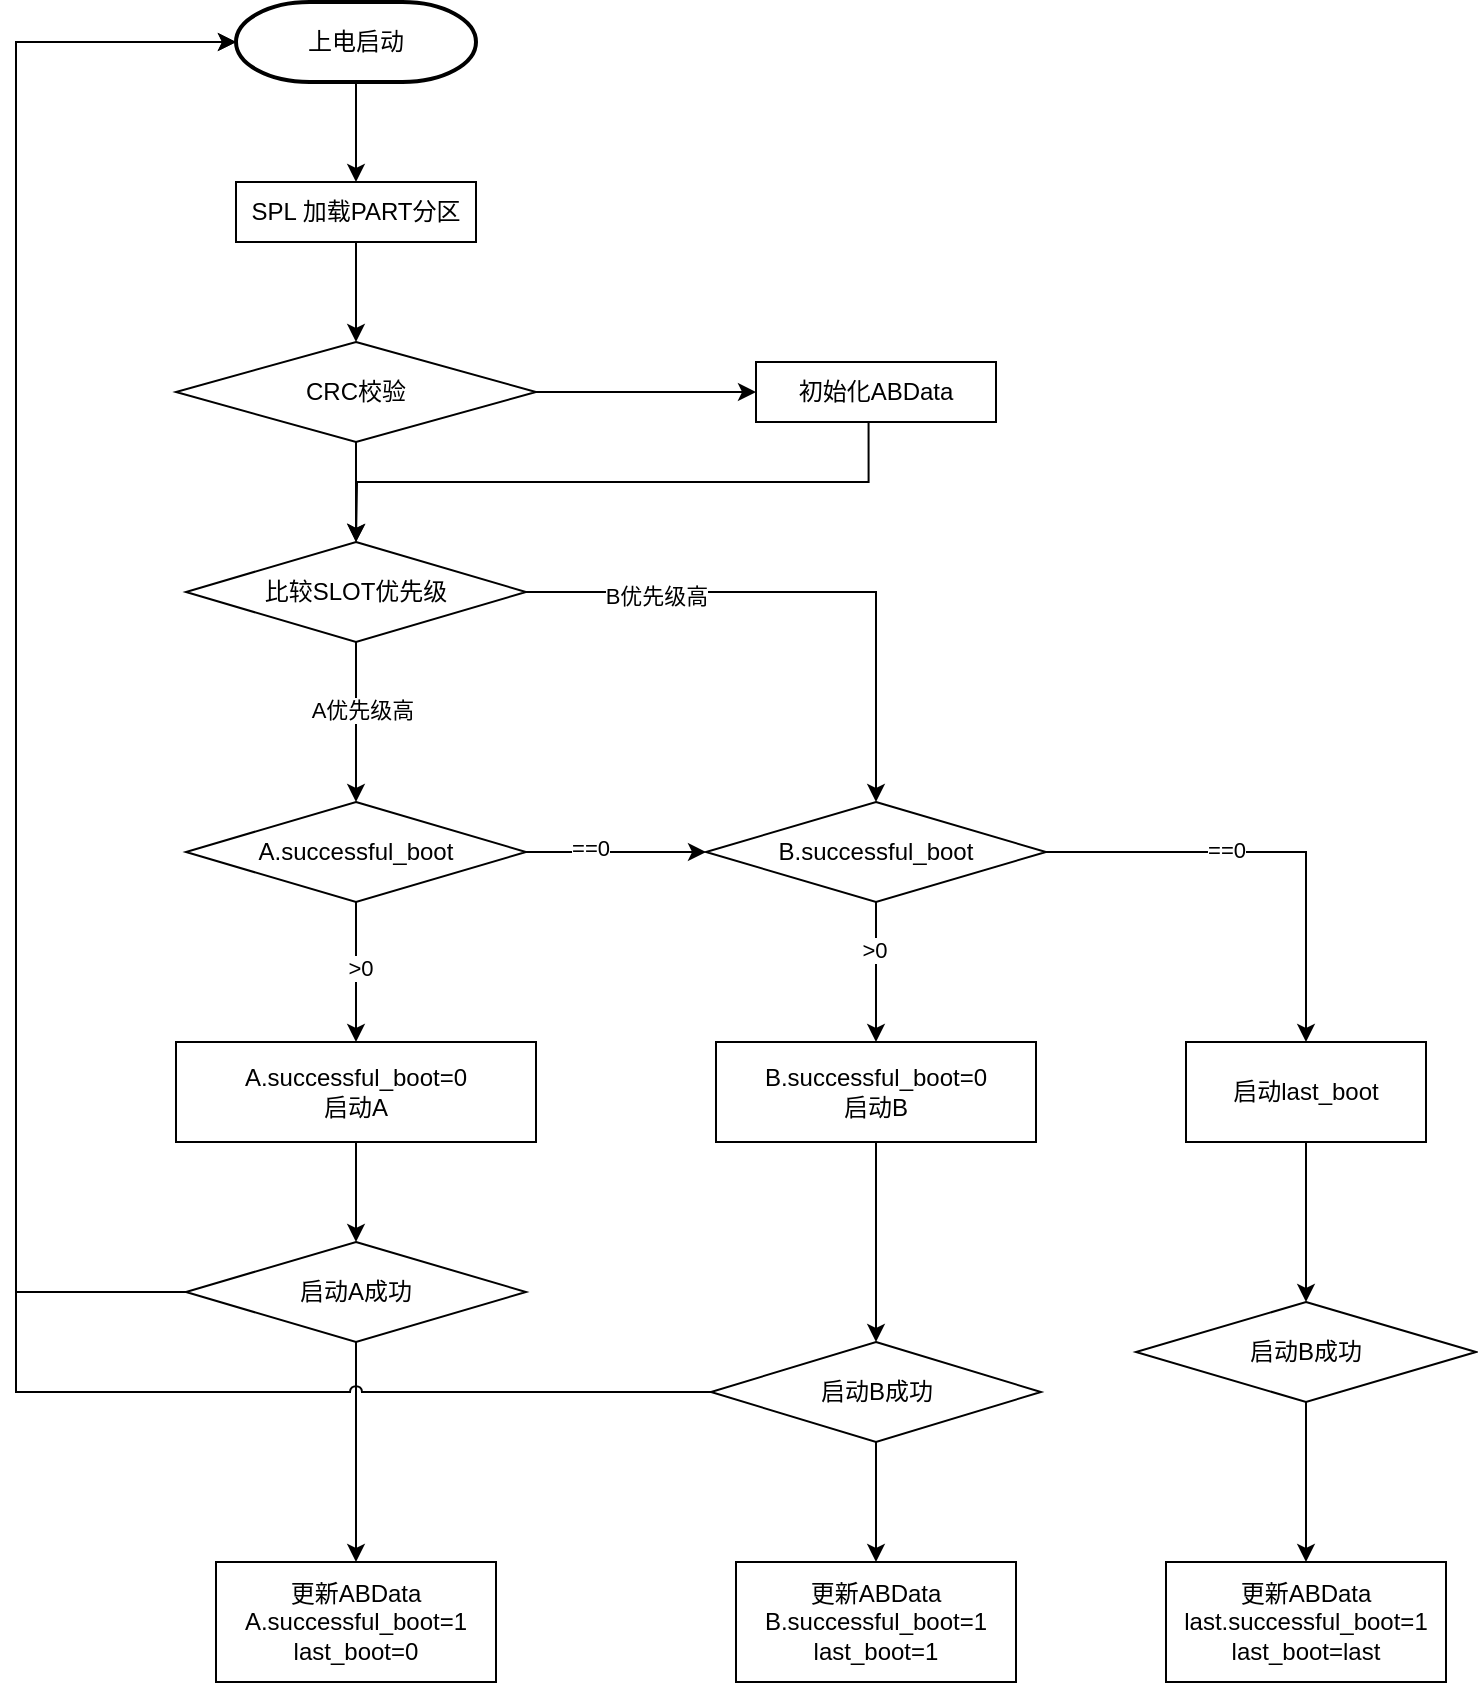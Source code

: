 <mxfile version="28.2.0" pages="7">
  <diagram id="C5RBs43oDa-KdzZeNtuy" name="启动">
    <mxGraphModel dx="946" dy="545" grid="1" gridSize="10" guides="1" tooltips="1" connect="1" arrows="1" fold="1" page="1" pageScale="1" pageWidth="827" pageHeight="1169" math="0" shadow="0">
      <root>
        <mxCell id="WIyWlLk6GJQsqaUBKTNV-0" />
        <mxCell id="WIyWlLk6GJQsqaUBKTNV-1" parent="WIyWlLk6GJQsqaUBKTNV-0" />
        <mxCell id="FX9B6nP_ePIb87RJZQPp-33" style="edgeStyle=orthogonalEdgeStyle;rounded=0;orthogonalLoop=1;jettySize=auto;html=1;" parent="WIyWlLk6GJQsqaUBKTNV-1" source="FX9B6nP_ePIb87RJZQPp-2" target="FX9B6nP_ePIb87RJZQPp-3" edge="1">
          <mxGeometry relative="1" as="geometry" />
        </mxCell>
        <mxCell id="FX9B6nP_ePIb87RJZQPp-2" value="上电启动" style="strokeWidth=2;html=1;shape=mxgraph.flowchart.terminator;whiteSpace=wrap;" parent="WIyWlLk6GJQsqaUBKTNV-1" vertex="1">
          <mxGeometry x="200" y="110" width="120" height="40" as="geometry" />
        </mxCell>
        <mxCell id="FX9B6nP_ePIb87RJZQPp-32" style="edgeStyle=orthogonalEdgeStyle;rounded=0;orthogonalLoop=1;jettySize=auto;html=1;entryX=0.5;entryY=0;entryDx=0;entryDy=0;" parent="WIyWlLk6GJQsqaUBKTNV-1" source="FX9B6nP_ePIb87RJZQPp-3" target="FX9B6nP_ePIb87RJZQPp-4" edge="1">
          <mxGeometry relative="1" as="geometry" />
        </mxCell>
        <mxCell id="FX9B6nP_ePIb87RJZQPp-3" value="SPL 加载PART分区" style="rounded=0;whiteSpace=wrap;html=1;" parent="WIyWlLk6GJQsqaUBKTNV-1" vertex="1">
          <mxGeometry x="200" y="200" width="120" height="30" as="geometry" />
        </mxCell>
        <mxCell id="FX9B6nP_ePIb87RJZQPp-11" value="" style="edgeStyle=orthogonalEdgeStyle;rounded=0;orthogonalLoop=1;jettySize=auto;html=1;" parent="WIyWlLk6GJQsqaUBKTNV-1" source="FX9B6nP_ePIb87RJZQPp-4" target="FX9B6nP_ePIb87RJZQPp-10" edge="1">
          <mxGeometry relative="1" as="geometry" />
        </mxCell>
        <mxCell id="FX9B6nP_ePIb87RJZQPp-31" style="edgeStyle=orthogonalEdgeStyle;rounded=0;orthogonalLoop=1;jettySize=auto;html=1;exitX=0.5;exitY=1;exitDx=0;exitDy=0;entryX=0.5;entryY=0;entryDx=0;entryDy=0;" parent="WIyWlLk6GJQsqaUBKTNV-1" source="FX9B6nP_ePIb87RJZQPp-4" target="FX9B6nP_ePIb87RJZQPp-7" edge="1">
          <mxGeometry relative="1" as="geometry" />
        </mxCell>
        <mxCell id="FX9B6nP_ePIb87RJZQPp-4" value="CRC校验" style="rhombus;whiteSpace=wrap;html=1;" parent="WIyWlLk6GJQsqaUBKTNV-1" vertex="1">
          <mxGeometry x="170" y="280" width="180" height="50" as="geometry" />
        </mxCell>
        <mxCell id="FX9B6nP_ePIb87RJZQPp-27" style="edgeStyle=orthogonalEdgeStyle;rounded=0;orthogonalLoop=1;jettySize=auto;html=1;entryX=0.5;entryY=0;entryDx=0;entryDy=0;" parent="WIyWlLk6GJQsqaUBKTNV-1" source="FX9B6nP_ePIb87RJZQPp-7" target="FX9B6nP_ePIb87RJZQPp-24" edge="1">
          <mxGeometry relative="1" as="geometry" />
        </mxCell>
        <mxCell id="FX9B6nP_ePIb87RJZQPp-28" value="B优先级高" style="edgeLabel;html=1;align=center;verticalAlign=middle;resizable=0;points=[];" parent="FX9B6nP_ePIb87RJZQPp-27" vertex="1" connectable="0">
          <mxGeometry x="-0.54" y="-2" relative="1" as="geometry">
            <mxPoint as="offset" />
          </mxGeometry>
        </mxCell>
        <mxCell id="FX9B6nP_ePIb87RJZQPp-29" style="edgeStyle=orthogonalEdgeStyle;rounded=0;orthogonalLoop=1;jettySize=auto;html=1;" parent="WIyWlLk6GJQsqaUBKTNV-1" source="FX9B6nP_ePIb87RJZQPp-7" target="FX9B6nP_ePIb87RJZQPp-8" edge="1">
          <mxGeometry relative="1" as="geometry" />
        </mxCell>
        <mxCell id="FX9B6nP_ePIb87RJZQPp-30" value="A优先级高" style="edgeLabel;html=1;align=center;verticalAlign=middle;resizable=0;points=[];" parent="FX9B6nP_ePIb87RJZQPp-29" vertex="1" connectable="0">
          <mxGeometry x="-0.168" y="3" relative="1" as="geometry">
            <mxPoint as="offset" />
          </mxGeometry>
        </mxCell>
        <mxCell id="FX9B6nP_ePIb87RJZQPp-7" value="比较SLOT优先级" style="rhombus;whiteSpace=wrap;html=1;" parent="WIyWlLk6GJQsqaUBKTNV-1" vertex="1">
          <mxGeometry x="175" y="380" width="170" height="50" as="geometry" />
        </mxCell>
        <mxCell id="FX9B6nP_ePIb87RJZQPp-14" value="" style="edgeStyle=orthogonalEdgeStyle;rounded=0;orthogonalLoop=1;jettySize=auto;html=1;" parent="WIyWlLk6GJQsqaUBKTNV-1" source="FX9B6nP_ePIb87RJZQPp-8" target="FX9B6nP_ePIb87RJZQPp-13" edge="1">
          <mxGeometry relative="1" as="geometry" />
        </mxCell>
        <mxCell id="FX9B6nP_ePIb87RJZQPp-16" value="&amp;gt;0" style="edgeLabel;html=1;align=center;verticalAlign=middle;resizable=0;points=[];" parent="FX9B6nP_ePIb87RJZQPp-14" vertex="1" connectable="0">
          <mxGeometry x="-0.059" y="2" relative="1" as="geometry">
            <mxPoint as="offset" />
          </mxGeometry>
        </mxCell>
        <mxCell id="FX9B6nP_ePIb87RJZQPp-25" value="" style="edgeStyle=orthogonalEdgeStyle;rounded=0;orthogonalLoop=1;jettySize=auto;html=1;" parent="WIyWlLk6GJQsqaUBKTNV-1" source="FX9B6nP_ePIb87RJZQPp-8" target="FX9B6nP_ePIb87RJZQPp-24" edge="1">
          <mxGeometry relative="1" as="geometry" />
        </mxCell>
        <mxCell id="FX9B6nP_ePIb87RJZQPp-26" value="==0" style="edgeLabel;html=1;align=center;verticalAlign=middle;resizable=0;points=[];" parent="FX9B6nP_ePIb87RJZQPp-25" vertex="1" connectable="0">
          <mxGeometry x="-0.292" y="2" relative="1" as="geometry">
            <mxPoint as="offset" />
          </mxGeometry>
        </mxCell>
        <mxCell id="FX9B6nP_ePIb87RJZQPp-8" value="A.successful_boot" style="rhombus;whiteSpace=wrap;html=1;" parent="WIyWlLk6GJQsqaUBKTNV-1" vertex="1">
          <mxGeometry x="175" y="510" width="170" height="50" as="geometry" />
        </mxCell>
        <mxCell id="FX9B6nP_ePIb87RJZQPp-44" style="edgeStyle=orthogonalEdgeStyle;rounded=0;orthogonalLoop=1;jettySize=auto;html=1;exitX=0.469;exitY=1.014;exitDx=0;exitDy=0;exitPerimeter=0;" parent="WIyWlLk6GJQsqaUBKTNV-1" source="FX9B6nP_ePIb87RJZQPp-10" edge="1">
          <mxGeometry relative="1" as="geometry">
            <mxPoint x="260" y="380" as="targetPoint" />
          </mxGeometry>
        </mxCell>
        <mxCell id="FX9B6nP_ePIb87RJZQPp-10" value="初始化ABData" style="whiteSpace=wrap;html=1;" parent="WIyWlLk6GJQsqaUBKTNV-1" vertex="1">
          <mxGeometry x="460" y="290" width="120" height="30" as="geometry" />
        </mxCell>
        <mxCell id="FX9B6nP_ePIb87RJZQPp-23" style="edgeStyle=orthogonalEdgeStyle;rounded=0;orthogonalLoop=1;jettySize=auto;html=1;entryX=0.5;entryY=0;entryDx=0;entryDy=0;" parent="WIyWlLk6GJQsqaUBKTNV-1" source="FX9B6nP_ePIb87RJZQPp-13" target="FX9B6nP_ePIb87RJZQPp-17" edge="1">
          <mxGeometry relative="1" as="geometry" />
        </mxCell>
        <mxCell id="FX9B6nP_ePIb87RJZQPp-13" value="&lt;div&gt;A.successful_boot=0&lt;/div&gt;启动A" style="whiteSpace=wrap;html=1;" parent="WIyWlLk6GJQsqaUBKTNV-1" vertex="1">
          <mxGeometry x="170" y="630" width="180" height="50" as="geometry" />
        </mxCell>
        <mxCell id="FX9B6nP_ePIb87RJZQPp-22" style="edgeStyle=orthogonalEdgeStyle;rounded=0;orthogonalLoop=1;jettySize=auto;html=1;exitX=0.5;exitY=1;exitDx=0;exitDy=0;" parent="WIyWlLk6GJQsqaUBKTNV-1" source="FX9B6nP_ePIb87RJZQPp-17" target="FX9B6nP_ePIb87RJZQPp-21" edge="1">
          <mxGeometry relative="1" as="geometry" />
        </mxCell>
        <mxCell id="FX9B6nP_ePIb87RJZQPp-17" value="启动A成功" style="rhombus;whiteSpace=wrap;html=1;" parent="WIyWlLk6GJQsqaUBKTNV-1" vertex="1">
          <mxGeometry x="175" y="730" width="170" height="50" as="geometry" />
        </mxCell>
        <mxCell id="FX9B6nP_ePIb87RJZQPp-20" style="edgeStyle=orthogonalEdgeStyle;rounded=0;orthogonalLoop=1;jettySize=auto;html=1;entryX=0;entryY=0.5;entryDx=0;entryDy=0;entryPerimeter=0;exitX=0;exitY=0.5;exitDx=0;exitDy=0;" parent="WIyWlLk6GJQsqaUBKTNV-1" source="FX9B6nP_ePIb87RJZQPp-17" target="FX9B6nP_ePIb87RJZQPp-2" edge="1">
          <mxGeometry relative="1" as="geometry">
            <mxPoint y="755" as="sourcePoint" />
            <Array as="points">
              <mxPoint x="90" y="755" />
              <mxPoint x="90" y="130" />
            </Array>
          </mxGeometry>
        </mxCell>
        <mxCell id="FX9B6nP_ePIb87RJZQPp-21" value="&lt;div&gt;更新ABData&lt;/div&gt;&lt;div&gt;A.successful_boot=1&lt;/div&gt;&lt;div&gt;last_boot=0&lt;/div&gt;" style="whiteSpace=wrap;html=1;" parent="WIyWlLk6GJQsqaUBKTNV-1" vertex="1">
          <mxGeometry x="190" y="890" width="140" height="60" as="geometry" />
        </mxCell>
        <mxCell id="FX9B6nP_ePIb87RJZQPp-40" style="edgeStyle=orthogonalEdgeStyle;rounded=0;orthogonalLoop=1;jettySize=auto;html=1;" parent="WIyWlLk6GJQsqaUBKTNV-1" source="FX9B6nP_ePIb87RJZQPp-24" target="FX9B6nP_ePIb87RJZQPp-36" edge="1">
          <mxGeometry relative="1" as="geometry" />
        </mxCell>
        <mxCell id="FX9B6nP_ePIb87RJZQPp-41" value="&amp;gt;0" style="edgeLabel;html=1;align=center;verticalAlign=middle;resizable=0;points=[];" parent="FX9B6nP_ePIb87RJZQPp-40" vertex="1" connectable="0">
          <mxGeometry x="-0.333" y="-1" relative="1" as="geometry">
            <mxPoint as="offset" />
          </mxGeometry>
        </mxCell>
        <mxCell id="FX9B6nP_ePIb87RJZQPp-46" style="edgeStyle=orthogonalEdgeStyle;rounded=0;orthogonalLoop=1;jettySize=auto;html=1;entryX=0.5;entryY=0;entryDx=0;entryDy=0;" parent="WIyWlLk6GJQsqaUBKTNV-1" source="FX9B6nP_ePIb87RJZQPp-24" edge="1" target="FX9B6nP_ePIb87RJZQPp-47">
          <mxGeometry relative="1" as="geometry">
            <mxPoint x="710" y="630" as="targetPoint" />
          </mxGeometry>
        </mxCell>
        <mxCell id="FX9B6nP_ePIb87RJZQPp-49" value="==0" style="edgeLabel;html=1;align=center;verticalAlign=middle;resizable=0;points=[];" parent="FX9B6nP_ePIb87RJZQPp-46" vertex="1" connectable="0">
          <mxGeometry x="-0.232" y="1" relative="1" as="geometry">
            <mxPoint x="3" as="offset" />
          </mxGeometry>
        </mxCell>
        <mxCell id="FX9B6nP_ePIb87RJZQPp-24" value="B.successful_boot" style="rhombus;whiteSpace=wrap;html=1;" parent="WIyWlLk6GJQsqaUBKTNV-1" vertex="1">
          <mxGeometry x="435" y="510" width="170" height="50" as="geometry" />
        </mxCell>
        <mxCell id="FX9B6nP_ePIb87RJZQPp-35" style="edgeStyle=orthogonalEdgeStyle;rounded=0;orthogonalLoop=1;jettySize=auto;html=1;entryX=0.5;entryY=0;entryDx=0;entryDy=0;" parent="WIyWlLk6GJQsqaUBKTNV-1" source="FX9B6nP_ePIb87RJZQPp-36" target="FX9B6nP_ePIb87RJZQPp-38" edge="1">
          <mxGeometry relative="1" as="geometry" />
        </mxCell>
        <mxCell id="FX9B6nP_ePIb87RJZQPp-36" value="&lt;div&gt;&lt;div&gt;B.successful_boot=0&lt;/div&gt;&lt;/div&gt;启动B" style="whiteSpace=wrap;html=1;" parent="WIyWlLk6GJQsqaUBKTNV-1" vertex="1">
          <mxGeometry x="440" y="630" width="160" height="50" as="geometry" />
        </mxCell>
        <mxCell id="FX9B6nP_ePIb87RJZQPp-37" style="edgeStyle=orthogonalEdgeStyle;rounded=0;orthogonalLoop=1;jettySize=auto;html=1;exitX=0.5;exitY=1;exitDx=0;exitDy=0;" parent="WIyWlLk6GJQsqaUBKTNV-1" source="FX9B6nP_ePIb87RJZQPp-38" target="FX9B6nP_ePIb87RJZQPp-39" edge="1">
          <mxGeometry relative="1" as="geometry" />
        </mxCell>
        <mxCell id="FX9B6nP_ePIb87RJZQPp-38" value="启动B成功" style="rhombus;whiteSpace=wrap;html=1;" parent="WIyWlLk6GJQsqaUBKTNV-1" vertex="1">
          <mxGeometry x="437.5" y="780" width="165" height="50" as="geometry" />
        </mxCell>
        <mxCell id="FX9B6nP_ePIb87RJZQPp-39" value="&lt;div&gt;更新ABData&lt;/div&gt;&lt;div&gt;B.successful_boot=1&lt;/div&gt;&lt;div&gt;last_boot=1&lt;/div&gt;" style="whiteSpace=wrap;html=1;" parent="WIyWlLk6GJQsqaUBKTNV-1" vertex="1">
          <mxGeometry x="450" y="890" width="140" height="60" as="geometry" />
        </mxCell>
        <mxCell id="GoSLhKk-NyumVak08AAj-3" style="edgeStyle=orthogonalEdgeStyle;rounded=0;orthogonalLoop=1;jettySize=auto;html=1;entryX=0.5;entryY=0;entryDx=0;entryDy=0;" edge="1" parent="WIyWlLk6GJQsqaUBKTNV-1" source="FX9B6nP_ePIb87RJZQPp-47" target="GoSLhKk-NyumVak08AAj-0">
          <mxGeometry relative="1" as="geometry" />
        </mxCell>
        <mxCell id="FX9B6nP_ePIb87RJZQPp-47" value="启动last_boot" style="whiteSpace=wrap;html=1;" parent="WIyWlLk6GJQsqaUBKTNV-1" vertex="1">
          <mxGeometry x="675" y="630" width="120" height="50" as="geometry" />
        </mxCell>
        <mxCell id="GoSLhKk-NyumVak08AAj-4" style="edgeStyle=orthogonalEdgeStyle;rounded=0;orthogonalLoop=1;jettySize=auto;html=1;entryX=0.5;entryY=0;entryDx=0;entryDy=0;" edge="1" parent="WIyWlLk6GJQsqaUBKTNV-1" source="GoSLhKk-NyumVak08AAj-0" target="GoSLhKk-NyumVak08AAj-2">
          <mxGeometry relative="1" as="geometry" />
        </mxCell>
        <mxCell id="GoSLhKk-NyumVak08AAj-0" value="启动B成功" style="rhombus;whiteSpace=wrap;html=1;" vertex="1" parent="WIyWlLk6GJQsqaUBKTNV-1">
          <mxGeometry x="650" y="760" width="170" height="50" as="geometry" />
        </mxCell>
        <mxCell id="GoSLhKk-NyumVak08AAj-2" value="&lt;div&gt;更新ABData&lt;/div&gt;&lt;div&gt;last.successful_boot=1&lt;/div&gt;&lt;div&gt;last_boot=last&lt;/div&gt;" style="whiteSpace=wrap;html=1;" vertex="1" parent="WIyWlLk6GJQsqaUBKTNV-1">
          <mxGeometry x="665" y="890" width="140" height="60" as="geometry" />
        </mxCell>
        <mxCell id="GoSLhKk-NyumVak08AAj-5" style="edgeStyle=orthogonalEdgeStyle;rounded=0;orthogonalLoop=1;jettySize=auto;html=1;entryX=0;entryY=0.5;entryDx=0;entryDy=0;entryPerimeter=0;jumpStyle=arc;" edge="1" parent="WIyWlLk6GJQsqaUBKTNV-1" source="FX9B6nP_ePIb87RJZQPp-38" target="FX9B6nP_ePIb87RJZQPp-2">
          <mxGeometry relative="1" as="geometry">
            <Array as="points">
              <mxPoint x="90" y="805" />
              <mxPoint x="90" y="130" />
            </Array>
          </mxGeometry>
        </mxCell>
      </root>
    </mxGraphModel>
  </diagram>
  <diagram id="nzsC660t74enrl39dqiD" name="升级">
    <mxGraphModel dx="1683" dy="655" grid="1" gridSize="10" guides="1" tooltips="1" connect="1" arrows="1" fold="1" page="1" pageScale="1" pageWidth="2336" pageHeight="1654" math="0" shadow="0">
      <root>
        <mxCell id="0" />
        <mxCell id="1" parent="0" />
        <mxCell id="EZgp-LsMjfJk3iCzVOiE-13" style="edgeStyle=orthogonalEdgeStyle;rounded=0;orthogonalLoop=1;jettySize=auto;html=1;entryX=0.5;entryY=0;entryDx=0;entryDy=0;" edge="1" parent="1" source="EZgp-LsMjfJk3iCzVOiE-1" target="EZgp-LsMjfJk3iCzVOiE-2">
          <mxGeometry relative="1" as="geometry" />
        </mxCell>
        <mxCell id="EZgp-LsMjfJk3iCzVOiE-1" value="系统运行中" style="strokeWidth=2;html=1;shape=mxgraph.flowchart.terminator;whiteSpace=wrap;" vertex="1" parent="1">
          <mxGeometry x="770" y="170" width="140" height="40" as="geometry" />
        </mxCell>
        <mxCell id="EZgp-LsMjfJk3iCzVOiE-4" value="" style="edgeStyle=orthogonalEdgeStyle;rounded=0;orthogonalLoop=1;jettySize=auto;html=1;" edge="1" parent="1" source="EZgp-LsMjfJk3iCzVOiE-2" target="EZgp-LsMjfJk3iCzVOiE-3">
          <mxGeometry relative="1" as="geometry" />
        </mxCell>
        <mxCell id="EZgp-LsMjfJk3iCzVOiE-2" value="有软件升级？" style="rhombus;whiteSpace=wrap;html=1;" vertex="1" parent="1">
          <mxGeometry x="750" y="284" width="180" height="50" as="geometry" />
        </mxCell>
        <mxCell id="EZgp-LsMjfJk3iCzVOiE-6" value="" style="edgeStyle=orthogonalEdgeStyle;rounded=0;orthogonalLoop=1;jettySize=auto;html=1;" edge="1" parent="1" source="EZgp-LsMjfJk3iCzVOiE-3" target="EZgp-LsMjfJk3iCzVOiE-5">
          <mxGeometry relative="1" as="geometry" />
        </mxCell>
        <mxCell id="EZgp-LsMjfJk3iCzVOiE-3" value="下载软件包" style="whiteSpace=wrap;html=1;" vertex="1" parent="1">
          <mxGeometry x="760" y="408" width="160" height="40" as="geometry" />
        </mxCell>
        <mxCell id="EZgp-LsMjfJk3iCzVOiE-8" value="" style="edgeStyle=orthogonalEdgeStyle;rounded=0;orthogonalLoop=1;jettySize=auto;html=1;" edge="1" parent="1" source="EZgp-LsMjfJk3iCzVOiE-5" target="EZgp-LsMjfJk3iCzVOiE-7">
          <mxGeometry relative="1" as="geometry" />
        </mxCell>
        <mxCell id="EZgp-LsMjfJk3iCzVOiE-17" value="" style="edgeStyle=orthogonalEdgeStyle;rounded=0;orthogonalLoop=1;jettySize=auto;html=1;" edge="1" parent="1" source="EZgp-LsMjfJk3iCzVOiE-5" target="EZgp-LsMjfJk3iCzVOiE-16">
          <mxGeometry relative="1" as="geometry" />
        </mxCell>
        <mxCell id="EZgp-LsMjfJk3iCzVOiE-5" value="校验通过？" style="rhombus;whiteSpace=wrap;html=1;" vertex="1" parent="1">
          <mxGeometry x="760" y="518" width="160" height="60" as="geometry" />
        </mxCell>
        <mxCell id="EZgp-LsMjfJk3iCzVOiE-10" value="" style="edgeStyle=orthogonalEdgeStyle;rounded=0;orthogonalLoop=1;jettySize=auto;html=1;" edge="1" parent="1" source="EZgp-LsMjfJk3iCzVOiE-7" target="EZgp-LsMjfJk3iCzVOiE-9">
          <mxGeometry relative="1" as="geometry" />
        </mxCell>
        <mxCell id="EZgp-LsMjfJk3iCzVOiE-7" value="通过cmdline 获得当前slot：A" style="whiteSpace=wrap;html=1;" vertex="1" parent="1">
          <mxGeometry x="760" y="642" width="160" height="50" as="geometry" />
        </mxCell>
        <mxCell id="EZgp-LsMjfJk3iCzVOiE-12" value="" style="edgeStyle=orthogonalEdgeStyle;rounded=0;orthogonalLoop=1;jettySize=auto;html=1;" edge="1" parent="1" source="EZgp-LsMjfJk3iCzVOiE-9" target="EZgp-LsMjfJk3iCzVOiE-11">
          <mxGeometry relative="1" as="geometry" />
        </mxCell>
        <mxCell id="EZgp-LsMjfJk3iCzVOiE-9" value="更新slot：B" style="whiteSpace=wrap;html=1;" vertex="1" parent="1">
          <mxGeometry x="760" y="766" width="160" height="40" as="geometry" />
        </mxCell>
        <mxCell id="EZgp-LsMjfJk3iCzVOiE-15" value="" style="edgeStyle=orthogonalEdgeStyle;rounded=0;orthogonalLoop=1;jettySize=auto;html=1;" edge="1" parent="1" source="EZgp-LsMjfJk3iCzVOiE-11" target="EZgp-LsMjfJk3iCzVOiE-14">
          <mxGeometry relative="1" as="geometry" />
        </mxCell>
        <mxCell id="EZgp-LsMjfJk3iCzVOiE-11" value="&lt;div&gt;&lt;div&gt;更新ABData&lt;/div&gt;&lt;div&gt;A.priority=14&lt;/div&gt;&lt;div&gt;B.priority=15&lt;/div&gt;&lt;div&gt;B.successful_boot=1&lt;/div&gt;&lt;/div&gt;&lt;div&gt;&lt;br&gt;&lt;/div&gt;" style="whiteSpace=wrap;html=1;" vertex="1" parent="1">
          <mxGeometry x="760" y="860" width="160" height="90" as="geometry" />
        </mxCell>
        <mxCell id="EZgp-LsMjfJk3iCzVOiE-14" value="升级成功" style="strokeWidth=2;html=1;shape=mxgraph.flowchart.terminator;whiteSpace=wrap;" vertex="1" parent="1">
          <mxGeometry x="770" y="1010" width="140" height="40" as="geometry" />
        </mxCell>
        <mxCell id="EZgp-LsMjfJk3iCzVOiE-19" style="edgeStyle=orthogonalEdgeStyle;rounded=0;orthogonalLoop=1;jettySize=auto;html=1;" edge="1" parent="1" source="EZgp-LsMjfJk3iCzVOiE-16" target="EZgp-LsMjfJk3iCzVOiE-18">
          <mxGeometry relative="1" as="geometry" />
        </mxCell>
        <mxCell id="EZgp-LsMjfJk3iCzVOiE-16" value="下载失败" style="whiteSpace=wrap;html=1;" vertex="1" parent="1">
          <mxGeometry x="1048" y="637" width="120" height="53" as="geometry" />
        </mxCell>
        <mxCell id="EZgp-LsMjfJk3iCzVOiE-18" value="升级失败" style="strokeWidth=2;html=1;shape=mxgraph.flowchart.terminator;whiteSpace=wrap;" vertex="1" parent="1">
          <mxGeometry x="1038" y="930" width="140" height="40" as="geometry" />
        </mxCell>
      </root>
    </mxGraphModel>
  </diagram>
  <diagram id="HEI9m8zxU1K8S1xANZGk" name="retry">
    <mxGraphModel dx="2032" dy="791" grid="1" gridSize="10" guides="1" tooltips="1" connect="1" arrows="1" fold="1" page="1" pageScale="1" pageWidth="2336" pageHeight="1654" math="0" shadow="0">
      <root>
        <mxCell id="0" />
        <mxCell id="1" parent="0" />
        <mxCell id="2XcioRHl_M-Uiz9gU-Tg-3" value="" style="edgeStyle=orthogonalEdgeStyle;rounded=0;orthogonalLoop=1;jettySize=auto;html=1;" edge="1" parent="1" source="2XcioRHl_M-Uiz9gU-Tg-1" target="2XcioRHl_M-Uiz9gU-Tg-2">
          <mxGeometry relative="1" as="geometry" />
        </mxCell>
        <mxCell id="2XcioRHl_M-Uiz9gU-Tg-1" value="上电启动" style="strokeWidth=2;html=1;shape=mxgraph.flowchart.terminator;whiteSpace=wrap;" vertex="1" parent="1">
          <mxGeometry x="360" y="40" width="120" height="40" as="geometry" />
        </mxCell>
        <mxCell id="8iN0DA464C-o92lsZUef-45" style="edgeStyle=orthogonalEdgeStyle;rounded=0;orthogonalLoop=1;jettySize=auto;html=1;" edge="1" parent="1" source="2XcioRHl_M-Uiz9gU-Tg-2" target="2XcioRHl_M-Uiz9gU-Tg-4">
          <mxGeometry relative="1" as="geometry" />
        </mxCell>
        <mxCell id="2XcioRHl_M-Uiz9gU-Tg-2" value="&lt;div&gt;SPL加载misc分区&lt;/div&gt;&lt;div&gt;加载ABData&lt;/div&gt;" style="whiteSpace=wrap;html=1;strokeWidth=2;" vertex="1" parent="1">
          <mxGeometry x="360" y="160" width="120" height="40" as="geometry" />
        </mxCell>
        <mxCell id="8iN0DA464C-o92lsZUef-2" value="" style="edgeStyle=orthogonalEdgeStyle;rounded=0;orthogonalLoop=1;jettySize=auto;html=1;" edge="1" parent="1" source="2XcioRHl_M-Uiz9gU-Tg-4" target="8iN0DA464C-o92lsZUef-1">
          <mxGeometry relative="1" as="geometry" />
        </mxCell>
        <mxCell id="8iN0DA464C-o92lsZUef-56" value="失败" style="edgeLabel;html=1;align=center;verticalAlign=middle;resizable=0;points=[];" vertex="1" connectable="0" parent="8iN0DA464C-o92lsZUef-2">
          <mxGeometry x="-0.198" y="1" relative="1" as="geometry">
            <mxPoint as="offset" />
          </mxGeometry>
        </mxCell>
        <mxCell id="8iN0DA464C-o92lsZUef-6" value="" style="edgeStyle=orthogonalEdgeStyle;rounded=0;orthogonalLoop=1;jettySize=auto;html=1;" edge="1" parent="1" source="2XcioRHl_M-Uiz9gU-Tg-4" target="8iN0DA464C-o92lsZUef-5">
          <mxGeometry relative="1" as="geometry" />
        </mxCell>
        <mxCell id="8iN0DA464C-o92lsZUef-57" value="成功" style="edgeLabel;html=1;align=center;verticalAlign=middle;resizable=0;points=[];" vertex="1" connectable="0" parent="8iN0DA464C-o92lsZUef-6">
          <mxGeometry x="-0.353" y="2" relative="1" as="geometry">
            <mxPoint as="offset" />
          </mxGeometry>
        </mxCell>
        <mxCell id="2XcioRHl_M-Uiz9gU-Tg-4" value="CRC 校验" style="rhombus;whiteSpace=wrap;html=1;" vertex="1" parent="1">
          <mxGeometry x="355" y="240" width="130" height="50" as="geometry" />
        </mxCell>
        <mxCell id="8iN0DA464C-o92lsZUef-55" style="edgeStyle=orthogonalEdgeStyle;rounded=0;orthogonalLoop=1;jettySize=auto;html=1;entryX=0.5;entryY=0;entryDx=0;entryDy=0;" edge="1" parent="1" source="8iN0DA464C-o92lsZUef-1" target="8iN0DA464C-o92lsZUef-5">
          <mxGeometry relative="1" as="geometry">
            <Array as="points">
              <mxPoint x="635" y="340" />
              <mxPoint x="420" y="340" />
            </Array>
          </mxGeometry>
        </mxCell>
        <mxCell id="8iN0DA464C-o92lsZUef-1" value="初始化ABData" style="whiteSpace=wrap;html=1;" vertex="1" parent="1">
          <mxGeometry x="575" y="235" width="120" height="60" as="geometry" />
        </mxCell>
        <mxCell id="8iN0DA464C-o92lsZUef-8" value="" style="edgeStyle=orthogonalEdgeStyle;rounded=0;orthogonalLoop=1;jettySize=auto;html=1;" edge="1" parent="1" source="8iN0DA464C-o92lsZUef-5" target="8iN0DA464C-o92lsZUef-7">
          <mxGeometry relative="1" as="geometry" />
        </mxCell>
        <mxCell id="8iN0DA464C-o92lsZUef-47" value="A高" style="edgeLabel;html=1;align=center;verticalAlign=middle;resizable=0;points=[];" vertex="1" connectable="0" parent="8iN0DA464C-o92lsZUef-8">
          <mxGeometry x="-0.016" y="-2" relative="1" as="geometry">
            <mxPoint as="offset" />
          </mxGeometry>
        </mxCell>
        <mxCell id="8iN0DA464C-o92lsZUef-19" style="edgeStyle=orthogonalEdgeStyle;rounded=0;orthogonalLoop=1;jettySize=auto;html=1;" edge="1" parent="1" source="8iN0DA464C-o92lsZUef-5">
          <mxGeometry relative="1" as="geometry">
            <mxPoint x="850" y="395" as="targetPoint" />
          </mxGeometry>
        </mxCell>
        <mxCell id="8iN0DA464C-o92lsZUef-48" value="B高" style="edgeLabel;html=1;align=center;verticalAlign=middle;resizable=0;points=[];" vertex="1" connectable="0" parent="8iN0DA464C-o92lsZUef-19">
          <mxGeometry x="-0.127" y="2" relative="1" as="geometry">
            <mxPoint as="offset" />
          </mxGeometry>
        </mxCell>
        <mxCell id="8iN0DA464C-o92lsZUef-5" value="比较优先级" style="rhombus;whiteSpace=wrap;html=1;" vertex="1" parent="1">
          <mxGeometry x="355" y="370" width="130" height="50" as="geometry" />
        </mxCell>
        <mxCell id="8iN0DA464C-o92lsZUef-10" value="" style="edgeStyle=orthogonalEdgeStyle;rounded=0;orthogonalLoop=1;jettySize=auto;html=1;" edge="1" parent="1" source="8iN0DA464C-o92lsZUef-7" target="8iN0DA464C-o92lsZUef-9">
          <mxGeometry relative="1" as="geometry" />
        </mxCell>
        <mxCell id="8iN0DA464C-o92lsZUef-52" value="1" style="edgeLabel;html=1;align=center;verticalAlign=middle;resizable=0;points=[];" vertex="1" connectable="0" parent="8iN0DA464C-o92lsZUef-10">
          <mxGeometry x="0.077" y="-1" relative="1" as="geometry">
            <mxPoint as="offset" />
          </mxGeometry>
        </mxCell>
        <mxCell id="8iN0DA464C-o92lsZUef-12" value="" style="edgeStyle=orthogonalEdgeStyle;rounded=0;orthogonalLoop=1;jettySize=auto;html=1;" edge="1" parent="1" source="8iN0DA464C-o92lsZUef-7" target="8iN0DA464C-o92lsZUef-11">
          <mxGeometry relative="1" as="geometry" />
        </mxCell>
        <mxCell id="8iN0DA464C-o92lsZUef-54" value="0" style="edgeLabel;html=1;align=center;verticalAlign=middle;resizable=0;points=[];" vertex="1" connectable="0" parent="8iN0DA464C-o92lsZUef-12">
          <mxGeometry x="-0.037" y="-1" relative="1" as="geometry">
            <mxPoint as="offset" />
          </mxGeometry>
        </mxCell>
        <mxCell id="8iN0DA464C-o92lsZUef-7" value="A:successful_boot" style="rhombus;whiteSpace=wrap;html=1;" vertex="1" parent="1">
          <mxGeometry x="355" y="500" width="130" height="50" as="geometry" />
        </mxCell>
        <mxCell id="8iN0DA464C-o92lsZUef-43" style="edgeStyle=orthogonalEdgeStyle;rounded=0;orthogonalLoop=1;jettySize=auto;html=1;" edge="1" parent="1" source="8iN0DA464C-o92lsZUef-9" target="8iN0DA464C-o92lsZUef-39">
          <mxGeometry relative="1" as="geometry" />
        </mxCell>
        <mxCell id="8iN0DA464C-o92lsZUef-9" value="引导A系统" style="whiteSpace=wrap;html=1;" vertex="1" parent="1">
          <mxGeometry x="360" y="625" width="120" height="35" as="geometry" />
        </mxCell>
        <mxCell id="8iN0DA464C-o92lsZUef-14" value="" style="edgeStyle=orthogonalEdgeStyle;rounded=0;orthogonalLoop=1;jettySize=auto;html=1;" edge="1" parent="1" source="8iN0DA464C-o92lsZUef-11" target="8iN0DA464C-o92lsZUef-13">
          <mxGeometry relative="1" as="geometry" />
        </mxCell>
        <mxCell id="8iN0DA464C-o92lsZUef-60" value="&amp;gt; 0" style="edgeLabel;html=1;align=center;verticalAlign=middle;resizable=0;points=[];" vertex="1" connectable="0" parent="8iN0DA464C-o92lsZUef-14">
          <mxGeometry x="-0.247" y="1" relative="1" as="geometry">
            <mxPoint as="offset" />
          </mxGeometry>
        </mxCell>
        <mxCell id="8iN0DA464C-o92lsZUef-17" value="" style="edgeStyle=orthogonalEdgeStyle;rounded=0;orthogonalLoop=1;jettySize=auto;html=1;" edge="1" parent="1" source="8iN0DA464C-o92lsZUef-11" target="8iN0DA464C-o92lsZUef-16">
          <mxGeometry relative="1" as="geometry" />
        </mxCell>
        <mxCell id="8iN0DA464C-o92lsZUef-50" value="0" style="edgeLabel;html=1;align=center;verticalAlign=middle;resizable=0;points=[];" vertex="1" connectable="0" parent="8iN0DA464C-o92lsZUef-17">
          <mxGeometry x="0.041" y="-1" relative="1" as="geometry">
            <mxPoint as="offset" />
          </mxGeometry>
        </mxCell>
        <mxCell id="8iN0DA464C-o92lsZUef-11" value="A:tries_remaining" style="rhombus;whiteSpace=wrap;html=1;" vertex="1" parent="1">
          <mxGeometry x="570" y="500" width="130" height="50" as="geometry" />
        </mxCell>
        <mxCell id="8iN0DA464C-o92lsZUef-15" value="" style="edgeStyle=orthogonalEdgeStyle;rounded=0;orthogonalLoop=1;jettySize=auto;html=1;" edge="1" parent="1" source="8iN0DA464C-o92lsZUef-13" target="8iN0DA464C-o92lsZUef-9">
          <mxGeometry relative="1" as="geometry" />
        </mxCell>
        <mxCell id="8iN0DA464C-o92lsZUef-13" value="A:tries_remaining减一" style="whiteSpace=wrap;html=1;" vertex="1" parent="1">
          <mxGeometry x="575" y="625" width="120" height="35" as="geometry" />
        </mxCell>
        <mxCell id="8iN0DA464C-o92lsZUef-49" style="edgeStyle=orthogonalEdgeStyle;rounded=0;orthogonalLoop=1;jettySize=auto;html=1;entryX=0;entryY=0.5;entryDx=0;entryDy=0;" edge="1" parent="1" source="8iN0DA464C-o92lsZUef-16" target="8iN0DA464C-o92lsZUef-20">
          <mxGeometry relative="1" as="geometry" />
        </mxCell>
        <mxCell id="8iN0DA464C-o92lsZUef-16" value="A:优先级=0" style="whiteSpace=wrap;html=1;" vertex="1" parent="1">
          <mxGeometry x="575" y="420" width="120" height="35" as="geometry" />
        </mxCell>
        <mxCell id="8iN0DA464C-o92lsZUef-22" value="" style="edgeStyle=orthogonalEdgeStyle;rounded=0;orthogonalLoop=1;jettySize=auto;html=1;" edge="1" parent="1" source="8iN0DA464C-o92lsZUef-20" target="8iN0DA464C-o92lsZUef-21">
          <mxGeometry relative="1" as="geometry" />
        </mxCell>
        <mxCell id="8iN0DA464C-o92lsZUef-63" value="0" style="edgeLabel;html=1;align=center;verticalAlign=middle;resizable=0;points=[];" vertex="1" connectable="0" parent="8iN0DA464C-o92lsZUef-22">
          <mxGeometry x="-0.04" y="2" relative="1" as="geometry">
            <mxPoint as="offset" />
          </mxGeometry>
        </mxCell>
        <mxCell id="8iN0DA464C-o92lsZUef-24" value="" style="edgeStyle=orthogonalEdgeStyle;rounded=0;orthogonalLoop=1;jettySize=auto;html=1;" edge="1" parent="1" source="8iN0DA464C-o92lsZUef-20" target="8iN0DA464C-o92lsZUef-23">
          <mxGeometry relative="1" as="geometry" />
        </mxCell>
        <mxCell id="8iN0DA464C-o92lsZUef-58" value="1" style="edgeLabel;html=1;align=center;verticalAlign=middle;resizable=0;points=[];" vertex="1" connectable="0" parent="8iN0DA464C-o92lsZUef-24">
          <mxGeometry x="0.167" y="-1" relative="1" as="geometry">
            <mxPoint as="offset" />
          </mxGeometry>
        </mxCell>
        <mxCell id="8iN0DA464C-o92lsZUef-20" value="B:successful_boot" style="rhombus;whiteSpace=wrap;html=1;" vertex="1" parent="1">
          <mxGeometry x="810" y="370" width="130" height="50" as="geometry" />
        </mxCell>
        <mxCell id="8iN0DA464C-o92lsZUef-26" value="" style="edgeStyle=orthogonalEdgeStyle;rounded=0;orthogonalLoop=1;jettySize=auto;html=1;entryX=0.5;entryY=0;entryDx=0;entryDy=0;" edge="1" parent="1" source="8iN0DA464C-o92lsZUef-21" target="8iN0DA464C-o92lsZUef-27">
          <mxGeometry relative="1" as="geometry">
            <mxPoint x="1085" y="500" as="targetPoint" />
          </mxGeometry>
        </mxCell>
        <mxCell id="8iN0DA464C-o92lsZUef-64" value="&amp;gt;0" style="edgeLabel;html=1;align=center;verticalAlign=middle;resizable=0;points=[];" vertex="1" connectable="0" parent="8iN0DA464C-o92lsZUef-26">
          <mxGeometry x="-0.2" y="-1" relative="1" as="geometry">
            <mxPoint as="offset" />
          </mxGeometry>
        </mxCell>
        <mxCell id="8iN0DA464C-o92lsZUef-29" value="" style="edgeStyle=orthogonalEdgeStyle;rounded=0;orthogonalLoop=1;jettySize=auto;html=1;" edge="1" parent="1" source="8iN0DA464C-o92lsZUef-21" target="8iN0DA464C-o92lsZUef-28">
          <mxGeometry relative="1" as="geometry" />
        </mxCell>
        <mxCell id="8iN0DA464C-o92lsZUef-66" value="0" style="edgeLabel;html=1;align=center;verticalAlign=middle;resizable=0;points=[];" vertex="1" connectable="0" parent="8iN0DA464C-o92lsZUef-29">
          <mxGeometry x="-0.134" y="-2" relative="1" as="geometry">
            <mxPoint as="offset" />
          </mxGeometry>
        </mxCell>
        <mxCell id="8iN0DA464C-o92lsZUef-21" value="B:tries_remaining" style="rhombus;whiteSpace=wrap;html=1;" vertex="1" parent="1">
          <mxGeometry x="1020" y="370" width="130" height="50" as="geometry" />
        </mxCell>
        <mxCell id="8iN0DA464C-o92lsZUef-33" value="" style="edgeStyle=orthogonalEdgeStyle;rounded=0;orthogonalLoop=1;jettySize=auto;html=1;" edge="1" parent="1" source="8iN0DA464C-o92lsZUef-23" target="8iN0DA464C-o92lsZUef-32">
          <mxGeometry relative="1" as="geometry" />
        </mxCell>
        <mxCell id="8iN0DA464C-o92lsZUef-23" value="引导B系统" style="whiteSpace=wrap;html=1;" vertex="1" parent="1">
          <mxGeometry x="815" y="507.5" width="120" height="35" as="geometry" />
        </mxCell>
        <mxCell id="8iN0DA464C-o92lsZUef-65" style="edgeStyle=orthogonalEdgeStyle;rounded=0;orthogonalLoop=1;jettySize=auto;html=1;entryX=1;entryY=0.5;entryDx=0;entryDy=0;" edge="1" parent="1" source="8iN0DA464C-o92lsZUef-27" target="8iN0DA464C-o92lsZUef-23">
          <mxGeometry relative="1" as="geometry" />
        </mxCell>
        <mxCell id="8iN0DA464C-o92lsZUef-27" value="B:tries_remaining减一" style="whiteSpace=wrap;html=1;" vertex="1" parent="1">
          <mxGeometry x="1012.5" y="507.5" width="145" height="35" as="geometry" />
        </mxCell>
        <mxCell id="8iN0DA464C-o92lsZUef-31" value="" style="edgeStyle=orthogonalEdgeStyle;rounded=0;orthogonalLoop=1;jettySize=auto;html=1;" edge="1" parent="1" source="8iN0DA464C-o92lsZUef-28" target="8iN0DA464C-o92lsZUef-30">
          <mxGeometry relative="1" as="geometry" />
        </mxCell>
        <mxCell id="8iN0DA464C-o92lsZUef-28" value="优先级=0" style="whiteSpace=wrap;html=1;" vertex="1" parent="1">
          <mxGeometry x="1210" y="377.5" width="120" height="35" as="geometry" />
        </mxCell>
        <mxCell id="8iN0DA464C-o92lsZUef-30" value="last_boot启动" style="shape=process;whiteSpace=wrap;html=1;backgroundOutline=1;" vertex="1" parent="1">
          <mxGeometry x="1210" y="540" width="120" height="40" as="geometry" />
        </mxCell>
        <mxCell id="8iN0DA464C-o92lsZUef-35" value="" style="edgeStyle=orthogonalEdgeStyle;rounded=0;orthogonalLoop=1;jettySize=auto;html=1;" edge="1" parent="1" source="8iN0DA464C-o92lsZUef-32" target="8iN0DA464C-o92lsZUef-34">
          <mxGeometry relative="1" as="geometry" />
        </mxCell>
        <mxCell id="8iN0DA464C-o92lsZUef-67" value="成功" style="edgeLabel;html=1;align=center;verticalAlign=middle;resizable=0;points=[];" vertex="1" connectable="0" parent="8iN0DA464C-o92lsZUef-35">
          <mxGeometry x="-0.083" y="2" relative="1" as="geometry">
            <mxPoint as="offset" />
          </mxGeometry>
        </mxCell>
        <mxCell id="8iN0DA464C-o92lsZUef-32" value="引导成功" style="rhombus;whiteSpace=wrap;html=1;" vertex="1" parent="1">
          <mxGeometry x="810" y="625" width="130" height="45" as="geometry" />
        </mxCell>
        <mxCell id="8iN0DA464C-o92lsZUef-37" value="" style="edgeStyle=orthogonalEdgeStyle;rounded=0;orthogonalLoop=1;jettySize=auto;html=1;" edge="1" parent="1" source="8iN0DA464C-o92lsZUef-34" target="8iN0DA464C-o92lsZUef-36">
          <mxGeometry relative="1" as="geometry" />
        </mxCell>
        <mxCell id="8iN0DA464C-o92lsZUef-34" value="&lt;div&gt;bootcontrol&lt;/div&gt;&lt;div&gt;设置misc&lt;/div&gt;" style="whiteSpace=wrap;html=1;" vertex="1" parent="1">
          <mxGeometry x="815" y="830" width="120" height="40" as="geometry" />
        </mxCell>
        <mxCell id="8iN0DA464C-o92lsZUef-36" value="成功从B启动" style="whiteSpace=wrap;html=1;" vertex="1" parent="1">
          <mxGeometry x="815" y="935" width="120" height="35" as="geometry" />
        </mxCell>
        <mxCell id="8iN0DA464C-o92lsZUef-38" value="" style="edgeStyle=orthogonalEdgeStyle;rounded=0;orthogonalLoop=1;jettySize=auto;html=1;" edge="1" source="8iN0DA464C-o92lsZUef-39" target="8iN0DA464C-o92lsZUef-41" parent="1">
          <mxGeometry relative="1" as="geometry" />
        </mxCell>
        <mxCell id="8iN0DA464C-o92lsZUef-62" value="成功" style="edgeLabel;html=1;align=center;verticalAlign=middle;resizable=0;points=[];" vertex="1" connectable="0" parent="8iN0DA464C-o92lsZUef-38">
          <mxGeometry x="0.156" y="-1" relative="1" as="geometry">
            <mxPoint as="offset" />
          </mxGeometry>
        </mxCell>
        <mxCell id="8iN0DA464C-o92lsZUef-68" style="edgeStyle=orthogonalEdgeStyle;rounded=0;orthogonalLoop=1;jettySize=auto;html=1;entryX=0;entryY=0.5;entryDx=0;entryDy=0;" edge="1" parent="1" source="8iN0DA464C-o92lsZUef-39" target="2XcioRHl_M-Uiz9gU-Tg-2">
          <mxGeometry relative="1" as="geometry">
            <Array as="points">
              <mxPoint x="290" y="738" />
              <mxPoint x="290" y="180" />
            </Array>
          </mxGeometry>
        </mxCell>
        <mxCell id="8iN0DA464C-o92lsZUef-69" value="失败" style="edgeLabel;html=1;align=center;verticalAlign=middle;resizable=0;points=[];" vertex="1" connectable="0" parent="8iN0DA464C-o92lsZUef-68">
          <mxGeometry x="-0.013" y="5" relative="1" as="geometry">
            <mxPoint y="1" as="offset" />
          </mxGeometry>
        </mxCell>
        <mxCell id="8iN0DA464C-o92lsZUef-39" value="引导成功" style="rhombus;whiteSpace=wrap;html=1;" vertex="1" parent="1">
          <mxGeometry x="360" y="715" width="120" height="45" as="geometry" />
        </mxCell>
        <mxCell id="8iN0DA464C-o92lsZUef-40" value="" style="edgeStyle=orthogonalEdgeStyle;rounded=0;orthogonalLoop=1;jettySize=auto;html=1;" edge="1" source="8iN0DA464C-o92lsZUef-41" target="8iN0DA464C-o92lsZUef-42" parent="1">
          <mxGeometry relative="1" as="geometry" />
        </mxCell>
        <mxCell id="8iN0DA464C-o92lsZUef-41" value="&lt;div&gt;bootcontrol&lt;/div&gt;&lt;div&gt;设置misc&lt;/div&gt;" style="whiteSpace=wrap;html=1;" vertex="1" parent="1">
          <mxGeometry x="360" y="830" width="120" height="40" as="geometry" />
        </mxCell>
        <mxCell id="8iN0DA464C-o92lsZUef-42" value="成功从A启动" style="whiteSpace=wrap;html=1;" vertex="1" parent="1">
          <mxGeometry x="360" y="935" width="120" height="40" as="geometry" />
        </mxCell>
        <mxCell id="EZVWO_GABZSJ6XFP21OA-1" value="&lt;p style=&quot;margin: 4px 0px 0px; text-align: center; text-decoration: underline;&quot;&gt;&lt;b&gt;SLOT_A&lt;/b&gt;&lt;/p&gt;&lt;hr size=&quot;1&quot; style=&quot;border-style:solid;&quot;&gt;&lt;p style=&quot;margin:0px;margin-left:8px;&quot;&gt;successful_boot = 0&lt;br&gt;tries_remaining = 7&lt;br&gt;priority=15&lt;/p&gt;" style="verticalAlign=top;align=left;overflow=fill;html=1;whiteSpace=wrap;" vertex="1" parent="1">
          <mxGeometry x="610" y="50" width="160" height="90" as="geometry" />
        </mxCell>
        <mxCell id="EZVWO_GABZSJ6XFP21OA-2" value="&lt;p style=&quot;margin: 4px 0px 0px; text-align: center; text-decoration: underline;&quot;&gt;&lt;b&gt;SLOT_B&lt;/b&gt;&lt;/p&gt;&lt;hr size=&quot;1&quot; style=&quot;border-style:solid;&quot;&gt;&lt;p style=&quot;margin:0px;margin-left:8px;&quot;&gt;successful_boot = 0&lt;br&gt;tries_remaining = 7&lt;br&gt;priority=14&lt;/p&gt;" style="verticalAlign=top;align=left;overflow=fill;html=1;whiteSpace=wrap;" vertex="1" parent="1">
          <mxGeometry x="770" y="50" width="160" height="90" as="geometry" />
        </mxCell>
        <mxCell id="EZVWO_GABZSJ6XFP21OA-3" value="&lt;p style=&quot;margin: 4px 0px 0px; text-align: center; text-decoration: underline;&quot;&gt;&lt;b&gt;SLOT_A&lt;/b&gt;&lt;/p&gt;&lt;hr size=&quot;1&quot; style=&quot;border-style:solid;&quot;&gt;&lt;p style=&quot;margin:0px;margin-left:8px;&quot;&gt;tries_remaining =7 last_boot=0&lt;/p&gt;" style="verticalAlign=top;align=left;overflow=fill;html=1;whiteSpace=wrap;dashed=1;dashPattern=8 8;" vertex="1" parent="1">
          <mxGeometry x="520" y="830" width="120" height="80" as="geometry" />
        </mxCell>
        <mxCell id="EZVWO_GABZSJ6XFP21OA-4" value="&lt;p style=&quot;margin: 4px 0px 0px; text-align: center; text-decoration: underline;&quot;&gt;&lt;b&gt;SLOT_B&lt;/b&gt;&lt;/p&gt;&lt;hr size=&quot;1&quot; style=&quot;border-style:solid;&quot;&gt;&lt;p style=&quot;margin:0px;margin-left:8px;&quot;&gt;tries_remaining =7 last_boot=1&lt;/p&gt;" style="verticalAlign=top;align=left;overflow=fill;html=1;whiteSpace=wrap;dashed=1;dashPattern=8 8;" vertex="1" parent="1">
          <mxGeometry x="980" y="827" width="120" height="80" as="geometry" />
        </mxCell>
      </root>
    </mxGraphModel>
  </diagram>
  <diagram id="FgE0LXufxyx4rMyLK6fe" name="part">
    <mxGraphModel dx="2946" dy="1147" grid="1" gridSize="10" guides="1" tooltips="1" connect="1" arrows="1" fold="1" page="1" pageScale="1" pageWidth="2336" pageHeight="1654" math="0" shadow="0">
      <root>
        <mxCell id="0" />
        <mxCell id="1" parent="0" />
        <mxCell id="KEVht_1gAA1231lvkfz_-1" value="SPL" style="shape=cube;whiteSpace=wrap;html=1;boundedLbl=1;backgroundOutline=1;darkOpacity=0.05;darkOpacity2=0.1;container=0;flipV=0;flipH=1;fontSize=18;fillColor=#fa6800;fontColor=#000000;strokeColor=#C73500;" parent="1" vertex="1">
          <mxGeometry x="240" y="390" width="140" height="90" as="geometry" />
        </mxCell>
        <mxCell id="o4tRFRbX-s6RrSM0GDNe-1" value="misc" style="shape=cube;whiteSpace=wrap;html=1;boundedLbl=1;backgroundOutline=1;darkOpacity=0.05;darkOpacity2=0.1;container=0;flipV=0;flipH=1;fontSize=18;fillColor=#e3c800;fontColor=#000000;strokeColor=#B09500;" parent="1" vertex="1">
          <mxGeometry x="360" y="390" width="140" height="90" as="geometry" />
        </mxCell>
        <mxCell id="o4tRFRbX-s6RrSM0GDNe-2" value="uboot env" style="shape=cube;whiteSpace=wrap;html=1;boundedLbl=1;backgroundOutline=1;darkOpacity=0.05;darkOpacity2=0.1;container=0;flipV=0;flipH=1;fontSize=18;fillColor=#60a917;fontColor=#ffffff;strokeColor=#2D7600;" parent="1" vertex="1">
          <mxGeometry x="480" y="390" width="140" height="90" as="geometry" />
        </mxCell>
        <mxCell id="o4tRFRbX-s6RrSM0GDNe-3" value="boot_a" style="shape=cube;whiteSpace=wrap;html=1;boundedLbl=1;backgroundOutline=1;darkOpacity=0.05;darkOpacity2=0.1;container=0;flipV=0;flipH=1;fontSize=18;fillColor=#008a00;fontColor=#ffffff;strokeColor=#005700;" parent="1" vertex="1">
          <mxGeometry x="600" y="390" width="140" height="90" as="geometry" />
        </mxCell>
        <mxCell id="o4tRFRbX-s6RrSM0GDNe-4" value="boot_b" style="shape=cube;whiteSpace=wrap;html=1;boundedLbl=1;backgroundOutline=1;darkOpacity=0.05;darkOpacity2=0.1;container=0;flipV=0;flipH=1;fontSize=18;fillColor=#1ba1e2;fontColor=#ffffff;strokeColor=#006EAF;" parent="1" vertex="1">
          <mxGeometry x="720" y="390" width="140" height="90" as="geometry" />
        </mxCell>
        <mxCell id="o4tRFRbX-s6RrSM0GDNe-5" value="kernel_a" style="shape=cube;whiteSpace=wrap;html=1;boundedLbl=1;backgroundOutline=1;darkOpacity=0.05;darkOpacity2=0.1;container=0;flipV=0;flipH=1;fontSize=18;fillColor=#008a00;fontColor=#ffffff;strokeColor=#005700;" parent="1" vertex="1">
          <mxGeometry x="841" y="390" width="140" height="90" as="geometry" />
        </mxCell>
        <mxCell id="o4tRFRbX-s6RrSM0GDNe-6" value="kernel_b" style="shape=cube;whiteSpace=wrap;html=1;boundedLbl=1;backgroundOutline=1;darkOpacity=0.05;darkOpacity2=0.1;container=0;flipV=0;flipH=1;fontSize=18;fillColor=#1ba1e2;fontColor=#ffffff;strokeColor=#006EAF;" parent="1" vertex="1">
          <mxGeometry x="960" y="390" width="140" height="90" as="geometry" />
        </mxCell>
        <mxCell id="o4tRFRbX-s6RrSM0GDNe-7" value="rootfs_a" style="shape=cube;whiteSpace=wrap;html=1;boundedLbl=1;backgroundOutline=1;darkOpacity=0.05;darkOpacity2=0.1;container=0;flipV=0;flipH=1;fontSize=18;fillColor=#008a00;fontColor=#ffffff;strokeColor=#005700;" parent="1" vertex="1">
          <mxGeometry x="1080" y="390" width="140" height="90" as="geometry" />
        </mxCell>
        <mxCell id="o4tRFRbX-s6RrSM0GDNe-8" value="rootfs_b" style="shape=cube;whiteSpace=wrap;html=1;boundedLbl=1;backgroundOutline=1;darkOpacity=0.05;darkOpacity2=0.1;container=0;flipV=0;flipH=1;fontSize=18;fillColor=#1ba1e2;fontColor=#ffffff;strokeColor=#006EAF;" parent="1" vertex="1">
          <mxGeometry x="1200" y="390" width="140" height="90" as="geometry" />
        </mxCell>
        <mxCell id="o4tRFRbX-s6RrSM0GDNe-9" value="Part Info" style="shape=cube;whiteSpace=wrap;html=1;boundedLbl=1;backgroundOutline=1;darkOpacity=0.05;darkOpacity2=0.1;container=0;flipV=0;flipH=1;fontSize=18;fillColor=#f0a30a;fontColor=#000000;strokeColor=#BD7000;" parent="1" vertex="1">
          <mxGeometry x="250" y="620" width="240" height="90" as="geometry" />
        </mxCell>
        <mxCell id="o4tRFRbX-s6RrSM0GDNe-10" value="AB Data" style="shape=cube;whiteSpace=wrap;html=1;boundedLbl=1;backgroundOutline=1;darkOpacity=0.05;darkOpacity2=0.1;container=0;flipV=0;flipH=1;fontSize=18;fillColor=#fad7ac;strokeColor=#b46504;" parent="1" vertex="1">
          <mxGeometry x="470" y="620" width="140" height="90" as="geometry" />
        </mxCell>
        <mxCell id="o4tRFRbX-s6RrSM0GDNe-12" value="" style="endArrow=none;html=1;rounded=0;entryX=1;entryY=1;entryDx=0;entryDy=0;entryPerimeter=0;exitX=0;exitY=0;exitDx=0;exitDy=0;exitPerimeter=0;" parent="1" source="o4tRFRbX-s6RrSM0GDNe-10" target="o4tRFRbX-s6RrSM0GDNe-2" edge="1">
          <mxGeometry width="50" height="50" relative="1" as="geometry">
            <mxPoint x="720" y="660" as="sourcePoint" />
            <mxPoint x="770" y="610" as="targetPoint" />
          </mxGeometry>
        </mxCell>
        <mxCell id="o4tRFRbX-s6RrSM0GDNe-13" value="" style="endArrow=none;html=1;rounded=0;entryX=1;entryY=1;entryDx=0;entryDy=0;entryPerimeter=0;exitX=0;exitY=0;exitDx=220;exitDy=0;exitPerimeter=0;" parent="1" source="o4tRFRbX-s6RrSM0GDNe-9" target="o4tRFRbX-s6RrSM0GDNe-1" edge="1">
          <mxGeometry width="50" height="50" relative="1" as="geometry">
            <mxPoint x="1140" y="610" as="sourcePoint" />
            <mxPoint x="1190" y="560" as="targetPoint" />
          </mxGeometry>
        </mxCell>
        <mxCell id="z-UqPeTHMPVmn-PkUEe3-1" value="EMMC" style="shape=table;startSize=30;container=1;collapsible=0;childLayout=tableLayout;strokeColor=default;fontSize=16;" vertex="1" parent="1">
          <mxGeometry x="1140" y="530" width="390" height="470" as="geometry" />
        </mxCell>
        <mxCell id="z-UqPeTHMPVmn-PkUEe3-2" value="" style="shape=tableRow;horizontal=0;startSize=0;swimlaneHead=0;swimlaneBody=0;strokeColor=inherit;top=0;left=0;bottom=0;right=0;collapsible=0;dropTarget=0;fillColor=none;points=[[0,0.5],[1,0.5]];portConstraint=eastwest;fontSize=16;" vertex="1" parent="z-UqPeTHMPVmn-PkUEe3-1">
          <mxGeometry y="30" width="390" height="40" as="geometry" />
        </mxCell>
        <mxCell id="z-UqPeTHMPVmn-PkUEe3-3" value="Part name" style="shape=partialRectangle;html=1;whiteSpace=wrap;connectable=0;strokeColor=inherit;overflow=hidden;fillColor=none;top=0;left=0;bottom=0;right=0;pointerEvents=1;fontSize=16;" vertex="1" parent="z-UqPeTHMPVmn-PkUEe3-2">
          <mxGeometry width="150" height="40" as="geometry">
            <mxRectangle width="150" height="40" as="alternateBounds" />
          </mxGeometry>
        </mxCell>
        <mxCell id="z-UqPeTHMPVmn-PkUEe3-4" value="Start&lt;span style=&quot;white-space: pre;&quot;&gt;&#x9;&lt;/span&gt;" style="shape=partialRectangle;html=1;whiteSpace=wrap;connectable=0;strokeColor=inherit;overflow=hidden;fillColor=none;top=0;left=0;bottom=0;right=0;pointerEvents=1;fontSize=16;" vertex="1" parent="z-UqPeTHMPVmn-PkUEe3-2">
          <mxGeometry x="150" width="140" height="40" as="geometry">
            <mxRectangle width="140" height="40" as="alternateBounds" />
          </mxGeometry>
        </mxCell>
        <mxCell id="z-UqPeTHMPVmn-PkUEe3-5" value="Size" style="shape=partialRectangle;html=1;whiteSpace=wrap;connectable=0;strokeColor=inherit;overflow=hidden;fillColor=none;top=0;left=0;bottom=0;right=0;pointerEvents=1;fontSize=16;" vertex="1" parent="z-UqPeTHMPVmn-PkUEe3-2">
          <mxGeometry x="290" width="100" height="40" as="geometry">
            <mxRectangle width="100" height="40" as="alternateBounds" />
          </mxGeometry>
        </mxCell>
        <mxCell id="z-UqPeTHMPVmn-PkUEe3-6" value="" style="shape=tableRow;horizontal=0;startSize=0;swimlaneHead=0;swimlaneBody=0;strokeColor=inherit;top=0;left=0;bottom=0;right=0;collapsible=0;dropTarget=0;fillColor=none;points=[[0,0.5],[1,0.5]];portConstraint=eastwest;fontSize=16;" vertex="1" parent="z-UqPeTHMPVmn-PkUEe3-1">
          <mxGeometry y="70" width="390" height="40" as="geometry" />
        </mxCell>
        <mxCell id="z-UqPeTHMPVmn-PkUEe3-7" value="SPL" style="shape=partialRectangle;html=1;whiteSpace=wrap;connectable=0;strokeColor=inherit;overflow=hidden;fillColor=none;top=0;left=0;bottom=0;right=0;pointerEvents=1;fontSize=16;" vertex="1" parent="z-UqPeTHMPVmn-PkUEe3-6">
          <mxGeometry width="150" height="40" as="geometry">
            <mxRectangle width="150" height="40" as="alternateBounds" />
          </mxGeometry>
        </mxCell>
        <mxCell id="z-UqPeTHMPVmn-PkUEe3-8" value="0" style="shape=partialRectangle;html=1;whiteSpace=wrap;connectable=0;strokeColor=inherit;overflow=hidden;fillColor=none;top=0;left=0;bottom=0;right=0;pointerEvents=1;fontSize=16;" vertex="1" parent="z-UqPeTHMPVmn-PkUEe3-6">
          <mxGeometry x="150" width="140" height="40" as="geometry">
            <mxRectangle width="140" height="40" as="alternateBounds" />
          </mxGeometry>
        </mxCell>
        <mxCell id="z-UqPeTHMPVmn-PkUEe3-9" value="&lt;div&gt;1M&lt;/div&gt;" style="shape=partialRectangle;html=1;whiteSpace=wrap;connectable=0;strokeColor=inherit;overflow=hidden;fillColor=none;top=0;left=0;bottom=0;right=0;pointerEvents=1;fontSize=16;" vertex="1" parent="z-UqPeTHMPVmn-PkUEe3-6">
          <mxGeometry x="290" width="100" height="40" as="geometry">
            <mxRectangle width="100" height="40" as="alternateBounds" />
          </mxGeometry>
        </mxCell>
        <mxCell id="z-UqPeTHMPVmn-PkUEe3-10" value="" style="shape=tableRow;horizontal=0;startSize=0;swimlaneHead=0;swimlaneBody=0;strokeColor=inherit;top=0;left=0;bottom=0;right=0;collapsible=0;dropTarget=0;fillColor=none;points=[[0,0.5],[1,0.5]];portConstraint=eastwest;fontSize=16;" vertex="1" parent="z-UqPeTHMPVmn-PkUEe3-1">
          <mxGeometry y="110" width="390" height="40" as="geometry" />
        </mxCell>
        <mxCell id="z-UqPeTHMPVmn-PkUEe3-11" value="Misc" style="shape=partialRectangle;html=1;whiteSpace=wrap;connectable=0;strokeColor=inherit;overflow=hidden;fillColor=none;top=0;left=0;bottom=0;right=0;pointerEvents=1;fontSize=16;" vertex="1" parent="z-UqPeTHMPVmn-PkUEe3-10">
          <mxGeometry width="150" height="40" as="geometry">
            <mxRectangle width="150" height="40" as="alternateBounds" />
          </mxGeometry>
        </mxCell>
        <mxCell id="z-UqPeTHMPVmn-PkUEe3-12" value="1M" style="shape=partialRectangle;html=1;whiteSpace=wrap;connectable=0;strokeColor=inherit;overflow=hidden;fillColor=none;top=0;left=0;bottom=0;right=0;pointerEvents=1;fontSize=16;" vertex="1" parent="z-UqPeTHMPVmn-PkUEe3-10">
          <mxGeometry x="150" width="140" height="40" as="geometry">
            <mxRectangle width="140" height="40" as="alternateBounds" />
          </mxGeometry>
        </mxCell>
        <mxCell id="z-UqPeTHMPVmn-PkUEe3-13" value="1M" style="shape=partialRectangle;html=1;whiteSpace=wrap;connectable=0;strokeColor=inherit;overflow=hidden;fillColor=none;top=0;left=0;bottom=0;right=0;pointerEvents=1;fontSize=16;" vertex="1" parent="z-UqPeTHMPVmn-PkUEe3-10">
          <mxGeometry x="290" width="100" height="40" as="geometry">
            <mxRectangle width="100" height="40" as="alternateBounds" />
          </mxGeometry>
        </mxCell>
        <mxCell id="z-UqPeTHMPVmn-PkUEe3-86" style="shape=tableRow;horizontal=0;startSize=0;swimlaneHead=0;swimlaneBody=0;strokeColor=inherit;top=0;left=0;bottom=0;right=0;collapsible=0;dropTarget=0;fillColor=none;points=[[0,0.5],[1,0.5]];portConstraint=eastwest;fontSize=16;" vertex="1" parent="z-UqPeTHMPVmn-PkUEe3-1">
          <mxGeometry y="150" width="390" height="40" as="geometry" />
        </mxCell>
        <mxCell id="z-UqPeTHMPVmn-PkUEe3-87" value="env" style="shape=partialRectangle;html=1;whiteSpace=wrap;connectable=0;strokeColor=inherit;overflow=hidden;fillColor=none;top=0;left=0;bottom=0;right=0;pointerEvents=1;fontSize=16;" vertex="1" parent="z-UqPeTHMPVmn-PkUEe3-86">
          <mxGeometry width="150" height="40" as="geometry">
            <mxRectangle width="150" height="40" as="alternateBounds" />
          </mxGeometry>
        </mxCell>
        <mxCell id="z-UqPeTHMPVmn-PkUEe3-88" value="2M" style="shape=partialRectangle;html=1;whiteSpace=wrap;connectable=0;strokeColor=inherit;overflow=hidden;fillColor=none;top=0;left=0;bottom=0;right=0;pointerEvents=1;fontSize=16;" vertex="1" parent="z-UqPeTHMPVmn-PkUEe3-86">
          <mxGeometry x="150" width="140" height="40" as="geometry">
            <mxRectangle width="140" height="40" as="alternateBounds" />
          </mxGeometry>
        </mxCell>
        <mxCell id="z-UqPeTHMPVmn-PkUEe3-89" value="1M" style="shape=partialRectangle;html=1;whiteSpace=wrap;connectable=0;strokeColor=inherit;overflow=hidden;fillColor=none;top=0;left=0;bottom=0;right=0;pointerEvents=1;fontSize=16;" vertex="1" parent="z-UqPeTHMPVmn-PkUEe3-86">
          <mxGeometry x="290" width="100" height="40" as="geometry">
            <mxRectangle width="100" height="40" as="alternateBounds" />
          </mxGeometry>
        </mxCell>
        <mxCell id="z-UqPeTHMPVmn-PkUEe3-14" style="shape=tableRow;horizontal=0;startSize=0;swimlaneHead=0;swimlaneBody=0;strokeColor=inherit;top=0;left=0;bottom=0;right=0;collapsible=0;dropTarget=0;fillColor=none;points=[[0,0.5],[1,0.5]];portConstraint=eastwest;fontSize=16;" vertex="1" parent="z-UqPeTHMPVmn-PkUEe3-1">
          <mxGeometry y="190" width="390" height="40" as="geometry" />
        </mxCell>
        <mxCell id="z-UqPeTHMPVmn-PkUEe3-15" value="boot_a" style="shape=partialRectangle;html=1;whiteSpace=wrap;connectable=0;strokeColor=inherit;overflow=hidden;fillColor=none;top=0;left=0;bottom=0;right=0;pointerEvents=1;fontSize=16;" vertex="1" parent="z-UqPeTHMPVmn-PkUEe3-14">
          <mxGeometry width="150" height="40" as="geometry">
            <mxRectangle width="150" height="40" as="alternateBounds" />
          </mxGeometry>
        </mxCell>
        <mxCell id="z-UqPeTHMPVmn-PkUEe3-16" value="4M" style="shape=partialRectangle;html=1;whiteSpace=wrap;connectable=0;strokeColor=inherit;overflow=hidden;fillColor=none;top=0;left=0;bottom=0;right=0;pointerEvents=1;fontSize=16;" vertex="1" parent="z-UqPeTHMPVmn-PkUEe3-14">
          <mxGeometry x="150" width="140" height="40" as="geometry">
            <mxRectangle width="140" height="40" as="alternateBounds" />
          </mxGeometry>
        </mxCell>
        <mxCell id="z-UqPeTHMPVmn-PkUEe3-17" value="1M" style="shape=partialRectangle;html=1;whiteSpace=wrap;connectable=0;strokeColor=inherit;overflow=hidden;fillColor=none;top=0;left=0;bottom=0;right=0;pointerEvents=1;fontSize=16;" vertex="1" parent="z-UqPeTHMPVmn-PkUEe3-14">
          <mxGeometry x="290" width="100" height="40" as="geometry">
            <mxRectangle width="100" height="40" as="alternateBounds" />
          </mxGeometry>
        </mxCell>
        <mxCell id="z-UqPeTHMPVmn-PkUEe3-18" style="shape=tableRow;horizontal=0;startSize=0;swimlaneHead=0;swimlaneBody=0;strokeColor=inherit;top=0;left=0;bottom=0;right=0;collapsible=0;dropTarget=0;fillColor=none;points=[[0,0.5],[1,0.5]];portConstraint=eastwest;fontSize=16;" vertex="1" parent="z-UqPeTHMPVmn-PkUEe3-1">
          <mxGeometry y="230" width="390" height="40" as="geometry" />
        </mxCell>
        <mxCell id="z-UqPeTHMPVmn-PkUEe3-19" value="boot_b" style="shape=partialRectangle;html=1;whiteSpace=wrap;connectable=0;strokeColor=inherit;overflow=hidden;fillColor=none;top=0;left=0;bottom=0;right=0;pointerEvents=1;fontSize=16;" vertex="1" parent="z-UqPeTHMPVmn-PkUEe3-18">
          <mxGeometry width="150" height="40" as="geometry">
            <mxRectangle width="150" height="40" as="alternateBounds" />
          </mxGeometry>
        </mxCell>
        <mxCell id="z-UqPeTHMPVmn-PkUEe3-20" value="6M" style="shape=partialRectangle;html=1;whiteSpace=wrap;connectable=0;strokeColor=inherit;overflow=hidden;fillColor=none;top=0;left=0;bottom=0;right=0;pointerEvents=1;fontSize=16;" vertex="1" parent="z-UqPeTHMPVmn-PkUEe3-18">
          <mxGeometry x="150" width="140" height="40" as="geometry">
            <mxRectangle width="140" height="40" as="alternateBounds" />
          </mxGeometry>
        </mxCell>
        <mxCell id="z-UqPeTHMPVmn-PkUEe3-21" value="1M" style="shape=partialRectangle;html=1;whiteSpace=wrap;connectable=0;strokeColor=inherit;overflow=hidden;fillColor=none;top=0;left=0;bottom=0;right=0;pointerEvents=1;fontSize=16;" vertex="1" parent="z-UqPeTHMPVmn-PkUEe3-18">
          <mxGeometry x="290" width="100" height="40" as="geometry">
            <mxRectangle width="100" height="40" as="alternateBounds" />
          </mxGeometry>
        </mxCell>
        <mxCell id="z-UqPeTHMPVmn-PkUEe3-22" style="shape=tableRow;horizontal=0;startSize=0;swimlaneHead=0;swimlaneBody=0;strokeColor=inherit;top=0;left=0;bottom=0;right=0;collapsible=0;dropTarget=0;fillColor=none;points=[[0,0.5],[1,0.5]];portConstraint=eastwest;fontSize=16;" vertex="1" parent="z-UqPeTHMPVmn-PkUEe3-1">
          <mxGeometry y="270" width="390" height="40" as="geometry" />
        </mxCell>
        <mxCell id="z-UqPeTHMPVmn-PkUEe3-23" value="kernel_a" style="shape=partialRectangle;html=1;whiteSpace=wrap;connectable=0;strokeColor=inherit;overflow=hidden;fillColor=none;top=0;left=0;bottom=0;right=0;pointerEvents=1;fontSize=16;" vertex="1" parent="z-UqPeTHMPVmn-PkUEe3-22">
          <mxGeometry width="150" height="40" as="geometry">
            <mxRectangle width="150" height="40" as="alternateBounds" />
          </mxGeometry>
        </mxCell>
        <mxCell id="z-UqPeTHMPVmn-PkUEe3-24" value="8M" style="shape=partialRectangle;html=1;whiteSpace=wrap;connectable=0;strokeColor=inherit;overflow=hidden;fillColor=none;top=0;left=0;bottom=0;right=0;pointerEvents=1;fontSize=16;" vertex="1" parent="z-UqPeTHMPVmn-PkUEe3-22">
          <mxGeometry x="150" width="140" height="40" as="geometry">
            <mxRectangle width="140" height="40" as="alternateBounds" />
          </mxGeometry>
        </mxCell>
        <mxCell id="z-UqPeTHMPVmn-PkUEe3-25" value="16M" style="shape=partialRectangle;html=1;whiteSpace=wrap;connectable=0;strokeColor=inherit;overflow=hidden;fillColor=none;top=0;left=0;bottom=0;right=0;pointerEvents=1;fontSize=16;" vertex="1" parent="z-UqPeTHMPVmn-PkUEe3-22">
          <mxGeometry x="290" width="100" height="40" as="geometry">
            <mxRectangle width="100" height="40" as="alternateBounds" />
          </mxGeometry>
        </mxCell>
        <mxCell id="z-UqPeTHMPVmn-PkUEe3-26" style="shape=tableRow;horizontal=0;startSize=0;swimlaneHead=0;swimlaneBody=0;strokeColor=inherit;top=0;left=0;bottom=0;right=0;collapsible=0;dropTarget=0;fillColor=none;points=[[0,0.5],[1,0.5]];portConstraint=eastwest;fontSize=16;" vertex="1" parent="z-UqPeTHMPVmn-PkUEe3-1">
          <mxGeometry y="310" width="390" height="40" as="geometry" />
        </mxCell>
        <mxCell id="z-UqPeTHMPVmn-PkUEe3-27" value="kernel_b" style="shape=partialRectangle;html=1;whiteSpace=wrap;connectable=0;strokeColor=inherit;overflow=hidden;fillColor=none;top=0;left=0;bottom=0;right=0;pointerEvents=1;fontSize=16;" vertex="1" parent="z-UqPeTHMPVmn-PkUEe3-26">
          <mxGeometry width="150" height="40" as="geometry">
            <mxRectangle width="150" height="40" as="alternateBounds" />
          </mxGeometry>
        </mxCell>
        <mxCell id="z-UqPeTHMPVmn-PkUEe3-28" value="24M" style="shape=partialRectangle;html=1;whiteSpace=wrap;connectable=0;strokeColor=inherit;overflow=hidden;fillColor=none;top=0;left=0;bottom=0;right=0;pointerEvents=1;fontSize=16;" vertex="1" parent="z-UqPeTHMPVmn-PkUEe3-26">
          <mxGeometry x="150" width="140" height="40" as="geometry">
            <mxRectangle width="140" height="40" as="alternateBounds" />
          </mxGeometry>
        </mxCell>
        <mxCell id="z-UqPeTHMPVmn-PkUEe3-29" value="16M" style="shape=partialRectangle;html=1;whiteSpace=wrap;connectable=0;strokeColor=inherit;overflow=hidden;fillColor=none;top=0;left=0;bottom=0;right=0;pointerEvents=1;fontSize=16;" vertex="1" parent="z-UqPeTHMPVmn-PkUEe3-26">
          <mxGeometry x="290" width="100" height="40" as="geometry">
            <mxRectangle width="100" height="40" as="alternateBounds" />
          </mxGeometry>
        </mxCell>
        <mxCell id="z-UqPeTHMPVmn-PkUEe3-30" style="shape=tableRow;horizontal=0;startSize=0;swimlaneHead=0;swimlaneBody=0;strokeColor=inherit;top=0;left=0;bottom=0;right=0;collapsible=0;dropTarget=0;fillColor=none;points=[[0,0.5],[1,0.5]];portConstraint=eastwest;fontSize=16;" vertex="1" parent="z-UqPeTHMPVmn-PkUEe3-1">
          <mxGeometry y="350" width="390" height="40" as="geometry" />
        </mxCell>
        <mxCell id="z-UqPeTHMPVmn-PkUEe3-31" value="rootfs_a" style="shape=partialRectangle;html=1;whiteSpace=wrap;connectable=0;strokeColor=inherit;overflow=hidden;fillColor=none;top=0;left=0;bottom=0;right=0;pointerEvents=1;fontSize=16;" vertex="1" parent="z-UqPeTHMPVmn-PkUEe3-30">
          <mxGeometry width="150" height="40" as="geometry">
            <mxRectangle width="150" height="40" as="alternateBounds" />
          </mxGeometry>
        </mxCell>
        <mxCell id="z-UqPeTHMPVmn-PkUEe3-32" value="40M" style="shape=partialRectangle;html=1;whiteSpace=wrap;connectable=0;strokeColor=inherit;overflow=hidden;fillColor=none;top=0;left=0;bottom=0;right=0;pointerEvents=1;fontSize=16;" vertex="1" parent="z-UqPeTHMPVmn-PkUEe3-30">
          <mxGeometry x="150" width="140" height="40" as="geometry">
            <mxRectangle width="140" height="40" as="alternateBounds" />
          </mxGeometry>
        </mxCell>
        <mxCell id="z-UqPeTHMPVmn-PkUEe3-33" value="16M" style="shape=partialRectangle;html=1;whiteSpace=wrap;connectable=0;strokeColor=inherit;overflow=hidden;fillColor=none;top=0;left=0;bottom=0;right=0;pointerEvents=1;fontSize=16;" vertex="1" parent="z-UqPeTHMPVmn-PkUEe3-30">
          <mxGeometry x="290" width="100" height="40" as="geometry">
            <mxRectangle width="100" height="40" as="alternateBounds" />
          </mxGeometry>
        </mxCell>
        <mxCell id="z-UqPeTHMPVmn-PkUEe3-34" style="shape=tableRow;horizontal=0;startSize=0;swimlaneHead=0;swimlaneBody=0;strokeColor=inherit;top=0;left=0;bottom=0;right=0;collapsible=0;dropTarget=0;fillColor=none;points=[[0,0.5],[1,0.5]];portConstraint=eastwest;fontSize=16;" vertex="1" parent="z-UqPeTHMPVmn-PkUEe3-1">
          <mxGeometry y="390" width="390" height="40" as="geometry" />
        </mxCell>
        <mxCell id="z-UqPeTHMPVmn-PkUEe3-35" value="rootfs_b" style="shape=partialRectangle;html=1;whiteSpace=wrap;connectable=0;strokeColor=inherit;overflow=hidden;fillColor=none;top=0;left=0;bottom=0;right=0;pointerEvents=1;fontSize=16;" vertex="1" parent="z-UqPeTHMPVmn-PkUEe3-34">
          <mxGeometry width="150" height="40" as="geometry">
            <mxRectangle width="150" height="40" as="alternateBounds" />
          </mxGeometry>
        </mxCell>
        <mxCell id="z-UqPeTHMPVmn-PkUEe3-36" value="56M" style="shape=partialRectangle;html=1;whiteSpace=wrap;connectable=0;strokeColor=inherit;overflow=hidden;fillColor=none;top=0;left=0;bottom=0;right=0;pointerEvents=1;fontSize=16;" vertex="1" parent="z-UqPeTHMPVmn-PkUEe3-34">
          <mxGeometry x="150" width="140" height="40" as="geometry">
            <mxRectangle width="140" height="40" as="alternateBounds" />
          </mxGeometry>
        </mxCell>
        <mxCell id="z-UqPeTHMPVmn-PkUEe3-37" value="16M" style="shape=partialRectangle;html=1;whiteSpace=wrap;connectable=0;strokeColor=inherit;overflow=hidden;fillColor=none;top=0;left=0;bottom=0;right=0;pointerEvents=1;fontSize=16;" vertex="1" parent="z-UqPeTHMPVmn-PkUEe3-34">
          <mxGeometry x="290" width="100" height="40" as="geometry">
            <mxRectangle width="100" height="40" as="alternateBounds" />
          </mxGeometry>
        </mxCell>
        <mxCell id="z-UqPeTHMPVmn-PkUEe3-38" style="shape=tableRow;horizontal=0;startSize=0;swimlaneHead=0;swimlaneBody=0;strokeColor=inherit;top=0;left=0;bottom=0;right=0;collapsible=0;dropTarget=0;fillColor=none;points=[[0,0.5],[1,0.5]];portConstraint=eastwest;fontSize=16;" vertex="1" parent="z-UqPeTHMPVmn-PkUEe3-1">
          <mxGeometry y="430" width="390" height="40" as="geometry" />
        </mxCell>
        <mxCell id="z-UqPeTHMPVmn-PkUEe3-39" value="..." style="shape=partialRectangle;html=1;whiteSpace=wrap;connectable=0;strokeColor=inherit;overflow=hidden;fillColor=none;top=0;left=0;bottom=0;right=0;pointerEvents=1;fontSize=16;" vertex="1" parent="z-UqPeTHMPVmn-PkUEe3-38">
          <mxGeometry width="150" height="40" as="geometry">
            <mxRectangle width="150" height="40" as="alternateBounds" />
          </mxGeometry>
        </mxCell>
        <mxCell id="z-UqPeTHMPVmn-PkUEe3-40" style="shape=partialRectangle;html=1;whiteSpace=wrap;connectable=0;strokeColor=inherit;overflow=hidden;fillColor=none;top=0;left=0;bottom=0;right=0;pointerEvents=1;fontSize=16;" vertex="1" parent="z-UqPeTHMPVmn-PkUEe3-38">
          <mxGeometry x="150" width="140" height="40" as="geometry">
            <mxRectangle width="140" height="40" as="alternateBounds" />
          </mxGeometry>
        </mxCell>
        <mxCell id="z-UqPeTHMPVmn-PkUEe3-41" style="shape=partialRectangle;html=1;whiteSpace=wrap;connectable=0;strokeColor=inherit;overflow=hidden;fillColor=none;top=0;left=0;bottom=0;right=0;pointerEvents=1;fontSize=16;" vertex="1" parent="z-UqPeTHMPVmn-PkUEe3-38">
          <mxGeometry x="290" width="100" height="40" as="geometry">
            <mxRectangle width="100" height="40" as="alternateBounds" />
          </mxGeometry>
        </mxCell>
        <mxCell id="z-UqPeTHMPVmn-PkUEe3-42" value="NOR" style="shape=table;startSize=30;container=1;collapsible=0;childLayout=tableLayout;strokeColor=default;fontSize=16;" vertex="1" parent="1">
          <mxGeometry x="1590" y="530" width="390" height="470" as="geometry" />
        </mxCell>
        <mxCell id="z-UqPeTHMPVmn-PkUEe3-43" value="" style="shape=tableRow;horizontal=0;startSize=0;swimlaneHead=0;swimlaneBody=0;strokeColor=inherit;top=0;left=0;bottom=0;right=0;collapsible=0;dropTarget=0;fillColor=none;points=[[0,0.5],[1,0.5]];portConstraint=eastwest;fontSize=16;" vertex="1" parent="z-UqPeTHMPVmn-PkUEe3-42">
          <mxGeometry y="30" width="390" height="40" as="geometry" />
        </mxCell>
        <mxCell id="z-UqPeTHMPVmn-PkUEe3-44" value="Part name" style="shape=partialRectangle;html=1;whiteSpace=wrap;connectable=0;strokeColor=inherit;overflow=hidden;fillColor=none;top=0;left=0;bottom=0;right=0;pointerEvents=1;fontSize=16;" vertex="1" parent="z-UqPeTHMPVmn-PkUEe3-43">
          <mxGeometry width="140" height="40" as="geometry">
            <mxRectangle width="140" height="40" as="alternateBounds" />
          </mxGeometry>
        </mxCell>
        <mxCell id="z-UqPeTHMPVmn-PkUEe3-45" value="Start&lt;span style=&quot;white-space: pre;&quot;&gt;&#x9;&lt;/span&gt;" style="shape=partialRectangle;html=1;whiteSpace=wrap;connectable=0;strokeColor=inherit;overflow=hidden;fillColor=none;top=0;left=0;bottom=0;right=0;pointerEvents=1;fontSize=16;" vertex="1" parent="z-UqPeTHMPVmn-PkUEe3-43">
          <mxGeometry x="140" width="120" height="40" as="geometry">
            <mxRectangle width="120" height="40" as="alternateBounds" />
          </mxGeometry>
        </mxCell>
        <mxCell id="z-UqPeTHMPVmn-PkUEe3-46" value="Size" style="shape=partialRectangle;html=1;whiteSpace=wrap;connectable=0;strokeColor=inherit;overflow=hidden;fillColor=none;top=0;left=0;bottom=0;right=0;pointerEvents=1;fontSize=16;" vertex="1" parent="z-UqPeTHMPVmn-PkUEe3-43">
          <mxGeometry x="260" width="130" height="40" as="geometry">
            <mxRectangle width="130" height="40" as="alternateBounds" />
          </mxGeometry>
        </mxCell>
        <mxCell id="z-UqPeTHMPVmn-PkUEe3-47" value="" style="shape=tableRow;horizontal=0;startSize=0;swimlaneHead=0;swimlaneBody=0;strokeColor=inherit;top=0;left=0;bottom=0;right=0;collapsible=0;dropTarget=0;fillColor=none;points=[[0,0.5],[1,0.5]];portConstraint=eastwest;fontSize=16;" vertex="1" parent="z-UqPeTHMPVmn-PkUEe3-42">
          <mxGeometry y="70" width="390" height="40" as="geometry" />
        </mxCell>
        <mxCell id="z-UqPeTHMPVmn-PkUEe3-48" value="SPL" style="shape=partialRectangle;html=1;whiteSpace=wrap;connectable=0;strokeColor=inherit;overflow=hidden;fillColor=none;top=0;left=0;bottom=0;right=0;pointerEvents=1;fontSize=16;" vertex="1" parent="z-UqPeTHMPVmn-PkUEe3-47">
          <mxGeometry width="140" height="40" as="geometry">
            <mxRectangle width="140" height="40" as="alternateBounds" />
          </mxGeometry>
        </mxCell>
        <mxCell id="z-UqPeTHMPVmn-PkUEe3-49" value="0" style="shape=partialRectangle;html=1;whiteSpace=wrap;connectable=0;strokeColor=inherit;overflow=hidden;fillColor=none;top=0;left=0;bottom=0;right=0;pointerEvents=1;fontSize=16;" vertex="1" parent="z-UqPeTHMPVmn-PkUEe3-47">
          <mxGeometry x="140" width="120" height="40" as="geometry">
            <mxRectangle width="120" height="40" as="alternateBounds" />
          </mxGeometry>
        </mxCell>
        <mxCell id="z-UqPeTHMPVmn-PkUEe3-50" value="64K" style="shape=partialRectangle;html=1;whiteSpace=wrap;connectable=0;strokeColor=inherit;overflow=hidden;fillColor=none;top=0;left=0;bottom=0;right=0;pointerEvents=1;fontSize=16;" vertex="1" parent="z-UqPeTHMPVmn-PkUEe3-47">
          <mxGeometry x="260" width="130" height="40" as="geometry">
            <mxRectangle width="130" height="40" as="alternateBounds" />
          </mxGeometry>
        </mxCell>
        <mxCell id="z-UqPeTHMPVmn-PkUEe3-51" value="" style="shape=tableRow;horizontal=0;startSize=0;swimlaneHead=0;swimlaneBody=0;strokeColor=inherit;top=0;left=0;bottom=0;right=0;collapsible=0;dropTarget=0;fillColor=none;points=[[0,0.5],[1,0.5]];portConstraint=eastwest;fontSize=16;" vertex="1" parent="z-UqPeTHMPVmn-PkUEe3-42">
          <mxGeometry y="110" width="390" height="40" as="geometry" />
        </mxCell>
        <mxCell id="z-UqPeTHMPVmn-PkUEe3-52" value="Misc" style="shape=partialRectangle;html=1;whiteSpace=wrap;connectable=0;strokeColor=inherit;overflow=hidden;fillColor=none;top=0;left=0;bottom=0;right=0;pointerEvents=1;fontSize=16;" vertex="1" parent="z-UqPeTHMPVmn-PkUEe3-51">
          <mxGeometry width="140" height="40" as="geometry">
            <mxRectangle width="140" height="40" as="alternateBounds" />
          </mxGeometry>
        </mxCell>
        <mxCell id="z-UqPeTHMPVmn-PkUEe3-53" value="64K" style="shape=partialRectangle;html=1;whiteSpace=wrap;connectable=0;strokeColor=inherit;overflow=hidden;fillColor=none;top=0;left=0;bottom=0;right=0;pointerEvents=1;fontSize=16;" vertex="1" parent="z-UqPeTHMPVmn-PkUEe3-51">
          <mxGeometry x="140" width="120" height="40" as="geometry">
            <mxRectangle width="120" height="40" as="alternateBounds" />
          </mxGeometry>
        </mxCell>
        <mxCell id="z-UqPeTHMPVmn-PkUEe3-54" value="448K" style="shape=partialRectangle;html=1;whiteSpace=wrap;connectable=0;strokeColor=inherit;overflow=hidden;fillColor=none;top=0;left=0;bottom=0;right=0;pointerEvents=1;fontSize=16;" vertex="1" parent="z-UqPeTHMPVmn-PkUEe3-51">
          <mxGeometry x="260" width="130" height="40" as="geometry">
            <mxRectangle width="130" height="40" as="alternateBounds" />
          </mxGeometry>
        </mxCell>
        <mxCell id="z-UqPeTHMPVmn-PkUEe3-90" style="shape=tableRow;horizontal=0;startSize=0;swimlaneHead=0;swimlaneBody=0;strokeColor=inherit;top=0;left=0;bottom=0;right=0;collapsible=0;dropTarget=0;fillColor=none;points=[[0,0.5],[1,0.5]];portConstraint=eastwest;fontSize=16;" vertex="1" parent="z-UqPeTHMPVmn-PkUEe3-42">
          <mxGeometry y="150" width="390" height="40" as="geometry" />
        </mxCell>
        <mxCell id="z-UqPeTHMPVmn-PkUEe3-91" value="env" style="shape=partialRectangle;html=1;whiteSpace=wrap;connectable=0;strokeColor=inherit;overflow=hidden;fillColor=none;top=0;left=0;bottom=0;right=0;pointerEvents=1;fontSize=16;" vertex="1" parent="z-UqPeTHMPVmn-PkUEe3-90">
          <mxGeometry width="140" height="40" as="geometry">
            <mxRectangle width="140" height="40" as="alternateBounds" />
          </mxGeometry>
        </mxCell>
        <mxCell id="z-UqPeTHMPVmn-PkUEe3-92" value="512K" style="shape=partialRectangle;html=1;whiteSpace=wrap;connectable=0;strokeColor=inherit;overflow=hidden;fillColor=none;top=0;left=0;bottom=0;right=0;pointerEvents=1;fontSize=16;" vertex="1" parent="z-UqPeTHMPVmn-PkUEe3-90">
          <mxGeometry x="140" width="120" height="40" as="geometry">
            <mxRectangle width="120" height="40" as="alternateBounds" />
          </mxGeometry>
        </mxCell>
        <mxCell id="z-UqPeTHMPVmn-PkUEe3-93" value="512K" style="shape=partialRectangle;html=1;whiteSpace=wrap;connectable=0;strokeColor=inherit;overflow=hidden;fillColor=none;top=0;left=0;bottom=0;right=0;pointerEvents=1;fontSize=16;" vertex="1" parent="z-UqPeTHMPVmn-PkUEe3-90">
          <mxGeometry x="260" width="130" height="40" as="geometry">
            <mxRectangle width="130" height="40" as="alternateBounds" />
          </mxGeometry>
        </mxCell>
        <mxCell id="z-UqPeTHMPVmn-PkUEe3-55" style="shape=tableRow;horizontal=0;startSize=0;swimlaneHead=0;swimlaneBody=0;strokeColor=inherit;top=0;left=0;bottom=0;right=0;collapsible=0;dropTarget=0;fillColor=none;points=[[0,0.5],[1,0.5]];portConstraint=eastwest;fontSize=16;" vertex="1" parent="z-UqPeTHMPVmn-PkUEe3-42">
          <mxGeometry y="190" width="390" height="40" as="geometry" />
        </mxCell>
        <mxCell id="z-UqPeTHMPVmn-PkUEe3-56" value="boot_a" style="shape=partialRectangle;html=1;whiteSpace=wrap;connectable=0;strokeColor=inherit;overflow=hidden;fillColor=none;top=0;left=0;bottom=0;right=0;pointerEvents=1;fontSize=16;" vertex="1" parent="z-UqPeTHMPVmn-PkUEe3-55">
          <mxGeometry width="140" height="40" as="geometry">
            <mxRectangle width="140" height="40" as="alternateBounds" />
          </mxGeometry>
        </mxCell>
        <mxCell id="z-UqPeTHMPVmn-PkUEe3-57" value="1M" style="shape=partialRectangle;html=1;whiteSpace=wrap;connectable=0;strokeColor=inherit;overflow=hidden;fillColor=none;top=0;left=0;bottom=0;right=0;pointerEvents=1;fontSize=16;" vertex="1" parent="z-UqPeTHMPVmn-PkUEe3-55">
          <mxGeometry x="140" width="120" height="40" as="geometry">
            <mxRectangle width="120" height="40" as="alternateBounds" />
          </mxGeometry>
        </mxCell>
        <mxCell id="z-UqPeTHMPVmn-PkUEe3-58" value="512K" style="shape=partialRectangle;html=1;whiteSpace=wrap;connectable=0;strokeColor=inherit;overflow=hidden;fillColor=none;top=0;left=0;bottom=0;right=0;pointerEvents=1;fontSize=16;" vertex="1" parent="z-UqPeTHMPVmn-PkUEe3-55">
          <mxGeometry x="260" width="130" height="40" as="geometry">
            <mxRectangle width="130" height="40" as="alternateBounds" />
          </mxGeometry>
        </mxCell>
        <mxCell id="z-UqPeTHMPVmn-PkUEe3-59" style="shape=tableRow;horizontal=0;startSize=0;swimlaneHead=0;swimlaneBody=0;strokeColor=inherit;top=0;left=0;bottom=0;right=0;collapsible=0;dropTarget=0;fillColor=none;points=[[0,0.5],[1,0.5]];portConstraint=eastwest;fontSize=16;" vertex="1" parent="z-UqPeTHMPVmn-PkUEe3-42">
          <mxGeometry y="230" width="390" height="40" as="geometry" />
        </mxCell>
        <mxCell id="z-UqPeTHMPVmn-PkUEe3-60" value="boot_b" style="shape=partialRectangle;html=1;whiteSpace=wrap;connectable=0;strokeColor=inherit;overflow=hidden;fillColor=none;top=0;left=0;bottom=0;right=0;pointerEvents=1;fontSize=16;" vertex="1" parent="z-UqPeTHMPVmn-PkUEe3-59">
          <mxGeometry width="140" height="40" as="geometry">
            <mxRectangle width="140" height="40" as="alternateBounds" />
          </mxGeometry>
        </mxCell>
        <mxCell id="z-UqPeTHMPVmn-PkUEe3-61" value="1.5M" style="shape=partialRectangle;html=1;whiteSpace=wrap;connectable=0;strokeColor=inherit;overflow=hidden;fillColor=none;top=0;left=0;bottom=0;right=0;pointerEvents=1;fontSize=16;" vertex="1" parent="z-UqPeTHMPVmn-PkUEe3-59">
          <mxGeometry x="140" width="120" height="40" as="geometry">
            <mxRectangle width="120" height="40" as="alternateBounds" />
          </mxGeometry>
        </mxCell>
        <mxCell id="z-UqPeTHMPVmn-PkUEe3-62" value="512K" style="shape=partialRectangle;html=1;whiteSpace=wrap;connectable=0;strokeColor=inherit;overflow=hidden;fillColor=none;top=0;left=0;bottom=0;right=0;pointerEvents=1;fontSize=16;" vertex="1" parent="z-UqPeTHMPVmn-PkUEe3-59">
          <mxGeometry x="260" width="130" height="40" as="geometry">
            <mxRectangle width="130" height="40" as="alternateBounds" />
          </mxGeometry>
        </mxCell>
        <mxCell id="z-UqPeTHMPVmn-PkUEe3-63" style="shape=tableRow;horizontal=0;startSize=0;swimlaneHead=0;swimlaneBody=0;strokeColor=inherit;top=0;left=0;bottom=0;right=0;collapsible=0;dropTarget=0;fillColor=none;points=[[0,0.5],[1,0.5]];portConstraint=eastwest;fontSize=16;" vertex="1" parent="z-UqPeTHMPVmn-PkUEe3-42">
          <mxGeometry y="270" width="390" height="40" as="geometry" />
        </mxCell>
        <mxCell id="z-UqPeTHMPVmn-PkUEe3-64" value="kernel_a" style="shape=partialRectangle;html=1;whiteSpace=wrap;connectable=0;strokeColor=inherit;overflow=hidden;fillColor=none;top=0;left=0;bottom=0;right=0;pointerEvents=1;fontSize=16;" vertex="1" parent="z-UqPeTHMPVmn-PkUEe3-63">
          <mxGeometry width="140" height="40" as="geometry">
            <mxRectangle width="140" height="40" as="alternateBounds" />
          </mxGeometry>
        </mxCell>
        <mxCell id="z-UqPeTHMPVmn-PkUEe3-65" value="2M" style="shape=partialRectangle;html=1;whiteSpace=wrap;connectable=0;strokeColor=inherit;overflow=hidden;fillColor=none;top=0;left=0;bottom=0;right=0;pointerEvents=1;fontSize=16;" vertex="1" parent="z-UqPeTHMPVmn-PkUEe3-63">
          <mxGeometry x="140" width="120" height="40" as="geometry">
            <mxRectangle width="120" height="40" as="alternateBounds" />
          </mxGeometry>
        </mxCell>
        <mxCell id="z-UqPeTHMPVmn-PkUEe3-66" value="5M" style="shape=partialRectangle;html=1;whiteSpace=wrap;connectable=0;strokeColor=inherit;overflow=hidden;fillColor=none;top=0;left=0;bottom=0;right=0;pointerEvents=1;fontSize=16;" vertex="1" parent="z-UqPeTHMPVmn-PkUEe3-63">
          <mxGeometry x="260" width="130" height="40" as="geometry">
            <mxRectangle width="130" height="40" as="alternateBounds" />
          </mxGeometry>
        </mxCell>
        <mxCell id="z-UqPeTHMPVmn-PkUEe3-67" style="shape=tableRow;horizontal=0;startSize=0;swimlaneHead=0;swimlaneBody=0;strokeColor=inherit;top=0;left=0;bottom=0;right=0;collapsible=0;dropTarget=0;fillColor=none;points=[[0,0.5],[1,0.5]];portConstraint=eastwest;fontSize=16;" vertex="1" parent="z-UqPeTHMPVmn-PkUEe3-42">
          <mxGeometry y="310" width="390" height="40" as="geometry" />
        </mxCell>
        <mxCell id="z-UqPeTHMPVmn-PkUEe3-68" value="kernel_b" style="shape=partialRectangle;html=1;whiteSpace=wrap;connectable=0;strokeColor=inherit;overflow=hidden;fillColor=none;top=0;left=0;bottom=0;right=0;pointerEvents=1;fontSize=16;" vertex="1" parent="z-UqPeTHMPVmn-PkUEe3-67">
          <mxGeometry width="140" height="40" as="geometry">
            <mxRectangle width="140" height="40" as="alternateBounds" />
          </mxGeometry>
        </mxCell>
        <mxCell id="z-UqPeTHMPVmn-PkUEe3-69" value="7M" style="shape=partialRectangle;html=1;whiteSpace=wrap;connectable=0;strokeColor=inherit;overflow=hidden;fillColor=none;top=0;left=0;bottom=0;right=0;pointerEvents=1;fontSize=16;" vertex="1" parent="z-UqPeTHMPVmn-PkUEe3-67">
          <mxGeometry x="140" width="120" height="40" as="geometry">
            <mxRectangle width="120" height="40" as="alternateBounds" />
          </mxGeometry>
        </mxCell>
        <mxCell id="z-UqPeTHMPVmn-PkUEe3-70" value="5M" style="shape=partialRectangle;html=1;whiteSpace=wrap;connectable=0;strokeColor=inherit;overflow=hidden;fillColor=none;top=0;left=0;bottom=0;right=0;pointerEvents=1;fontSize=16;" vertex="1" parent="z-UqPeTHMPVmn-PkUEe3-67">
          <mxGeometry x="260" width="130" height="40" as="geometry">
            <mxRectangle width="130" height="40" as="alternateBounds" />
          </mxGeometry>
        </mxCell>
        <mxCell id="z-UqPeTHMPVmn-PkUEe3-71" style="shape=tableRow;horizontal=0;startSize=0;swimlaneHead=0;swimlaneBody=0;strokeColor=inherit;top=0;left=0;bottom=0;right=0;collapsible=0;dropTarget=0;fillColor=none;points=[[0,0.5],[1,0.5]];portConstraint=eastwest;fontSize=16;" vertex="1" parent="z-UqPeTHMPVmn-PkUEe3-42">
          <mxGeometry y="350" width="390" height="40" as="geometry" />
        </mxCell>
        <mxCell id="z-UqPeTHMPVmn-PkUEe3-72" value="rootfs_a" style="shape=partialRectangle;html=1;whiteSpace=wrap;connectable=0;strokeColor=inherit;overflow=hidden;fillColor=none;top=0;left=0;bottom=0;right=0;pointerEvents=1;fontSize=16;" vertex="1" parent="z-UqPeTHMPVmn-PkUEe3-71">
          <mxGeometry width="140" height="40" as="geometry">
            <mxRectangle width="140" height="40" as="alternateBounds" />
          </mxGeometry>
        </mxCell>
        <mxCell id="z-UqPeTHMPVmn-PkUEe3-73" value="12M" style="shape=partialRectangle;html=1;whiteSpace=wrap;connectable=0;strokeColor=inherit;overflow=hidden;fillColor=none;top=0;left=0;bottom=0;right=0;pointerEvents=1;fontSize=16;" vertex="1" parent="z-UqPeTHMPVmn-PkUEe3-71">
          <mxGeometry x="140" width="120" height="40" as="geometry">
            <mxRectangle width="120" height="40" as="alternateBounds" />
          </mxGeometry>
        </mxCell>
        <mxCell id="z-UqPeTHMPVmn-PkUEe3-74" value="2M" style="shape=partialRectangle;html=1;whiteSpace=wrap;connectable=0;strokeColor=inherit;overflow=hidden;fillColor=none;top=0;left=0;bottom=0;right=0;pointerEvents=1;fontSize=16;" vertex="1" parent="z-UqPeTHMPVmn-PkUEe3-71">
          <mxGeometry x="260" width="130" height="40" as="geometry">
            <mxRectangle width="130" height="40" as="alternateBounds" />
          </mxGeometry>
        </mxCell>
        <mxCell id="z-UqPeTHMPVmn-PkUEe3-75" style="shape=tableRow;horizontal=0;startSize=0;swimlaneHead=0;swimlaneBody=0;strokeColor=inherit;top=0;left=0;bottom=0;right=0;collapsible=0;dropTarget=0;fillColor=none;points=[[0,0.5],[1,0.5]];portConstraint=eastwest;fontSize=16;" vertex="1" parent="z-UqPeTHMPVmn-PkUEe3-42">
          <mxGeometry y="390" width="390" height="40" as="geometry" />
        </mxCell>
        <mxCell id="z-UqPeTHMPVmn-PkUEe3-76" value="rootfs_b" style="shape=partialRectangle;html=1;whiteSpace=wrap;connectable=0;strokeColor=inherit;overflow=hidden;fillColor=none;top=0;left=0;bottom=0;right=0;pointerEvents=1;fontSize=16;" vertex="1" parent="z-UqPeTHMPVmn-PkUEe3-75">
          <mxGeometry width="140" height="40" as="geometry">
            <mxRectangle width="140" height="40" as="alternateBounds" />
          </mxGeometry>
        </mxCell>
        <mxCell id="z-UqPeTHMPVmn-PkUEe3-77" value="14M" style="shape=partialRectangle;html=1;whiteSpace=wrap;connectable=0;strokeColor=inherit;overflow=hidden;fillColor=none;top=0;left=0;bottom=0;right=0;pointerEvents=1;fontSize=16;" vertex="1" parent="z-UqPeTHMPVmn-PkUEe3-75">
          <mxGeometry x="140" width="120" height="40" as="geometry">
            <mxRectangle width="120" height="40" as="alternateBounds" />
          </mxGeometry>
        </mxCell>
        <mxCell id="z-UqPeTHMPVmn-PkUEe3-78" value="2M" style="shape=partialRectangle;html=1;whiteSpace=wrap;connectable=0;strokeColor=inherit;overflow=hidden;fillColor=none;top=0;left=0;bottom=0;right=0;pointerEvents=1;fontSize=16;" vertex="1" parent="z-UqPeTHMPVmn-PkUEe3-75">
          <mxGeometry x="260" width="130" height="40" as="geometry">
            <mxRectangle width="130" height="40" as="alternateBounds" />
          </mxGeometry>
        </mxCell>
        <mxCell id="z-UqPeTHMPVmn-PkUEe3-79" style="shape=tableRow;horizontal=0;startSize=0;swimlaneHead=0;swimlaneBody=0;strokeColor=inherit;top=0;left=0;bottom=0;right=0;collapsible=0;dropTarget=0;fillColor=none;points=[[0,0.5],[1,0.5]];portConstraint=eastwest;fontSize=16;" vertex="1" parent="z-UqPeTHMPVmn-PkUEe3-42">
          <mxGeometry y="430" width="390" height="40" as="geometry" />
        </mxCell>
        <mxCell id="z-UqPeTHMPVmn-PkUEe3-80" value="..." style="shape=partialRectangle;html=1;whiteSpace=wrap;connectable=0;strokeColor=inherit;overflow=hidden;fillColor=none;top=0;left=0;bottom=0;right=0;pointerEvents=1;fontSize=16;" vertex="1" parent="z-UqPeTHMPVmn-PkUEe3-79">
          <mxGeometry width="140" height="40" as="geometry">
            <mxRectangle width="140" height="40" as="alternateBounds" />
          </mxGeometry>
        </mxCell>
        <mxCell id="z-UqPeTHMPVmn-PkUEe3-81" style="shape=partialRectangle;html=1;whiteSpace=wrap;connectable=0;strokeColor=inherit;overflow=hidden;fillColor=none;top=0;left=0;bottom=0;right=0;pointerEvents=1;fontSize=16;" vertex="1" parent="z-UqPeTHMPVmn-PkUEe3-79">
          <mxGeometry x="140" width="120" height="40" as="geometry">
            <mxRectangle width="120" height="40" as="alternateBounds" />
          </mxGeometry>
        </mxCell>
        <mxCell id="z-UqPeTHMPVmn-PkUEe3-82" style="shape=partialRectangle;html=1;whiteSpace=wrap;connectable=0;strokeColor=inherit;overflow=hidden;fillColor=none;top=0;left=0;bottom=0;right=0;pointerEvents=1;fontSize=16;" vertex="1" parent="z-UqPeTHMPVmn-PkUEe3-79">
          <mxGeometry x="260" width="130" height="40" as="geometry">
            <mxRectangle width="130" height="40" as="alternateBounds" />
          </mxGeometry>
        </mxCell>
        <mxCell id="z-UqPeTHMPVmn-PkUEe3-85" value="..." style="shape=cube;whiteSpace=wrap;html=1;boundedLbl=1;backgroundOutline=1;darkOpacity=0.05;darkOpacity2=0.1;container=0;flipV=0;flipH=1;fontSize=18;" vertex="1" parent="1">
          <mxGeometry x="1320" y="390" width="140" height="90" as="geometry" />
        </mxCell>
        <mxCell id="z-UqPeTHMPVmn-PkUEe3-95" value="SPL" style="shape=cube;whiteSpace=wrap;html=1;boundedLbl=1;backgroundOutline=1;darkOpacity=0.05;darkOpacity2=0.1;container=0;flipV=0;flipH=1;fontSize=18;fillColor=#fa6800;fontColor=#000000;strokeColor=#C73500;" vertex="1" parent="1">
          <mxGeometry x="250" y="1120" width="140" height="90" as="geometry" />
        </mxCell>
        <mxCell id="z-UqPeTHMPVmn-PkUEe3-96" value="misc" style="shape=cube;whiteSpace=wrap;html=1;boundedLbl=1;backgroundOutline=1;darkOpacity=0.05;darkOpacity2=0.1;container=0;flipV=0;flipH=1;fontSize=18;fillColor=#e3c800;fontColor=#000000;strokeColor=#B09500;" vertex="1" parent="1">
          <mxGeometry x="370" y="1120" width="140" height="90" as="geometry" />
        </mxCell>
        <mxCell id="z-UqPeTHMPVmn-PkUEe3-100" value="kernel_a" style="shape=cube;whiteSpace=wrap;html=1;boundedLbl=1;backgroundOutline=1;darkOpacity=0.05;darkOpacity2=0.1;container=0;flipV=0;flipH=1;fontSize=18;fillColor=#008a00;fontColor=#ffffff;strokeColor=#005700;" vertex="1" parent="1">
          <mxGeometry x="490" y="1120" width="140" height="90" as="geometry" />
        </mxCell>
        <mxCell id="z-UqPeTHMPVmn-PkUEe3-101" value="kernel_b" style="shape=cube;whiteSpace=wrap;html=1;boundedLbl=1;backgroundOutline=1;darkOpacity=0.05;darkOpacity2=0.1;container=0;flipV=0;flipH=1;fontSize=18;fillColor=#1ba1e2;fontColor=#ffffff;strokeColor=#006EAF;" vertex="1" parent="1">
          <mxGeometry x="609" y="1120" width="140" height="90" as="geometry" />
        </mxCell>
        <mxCell id="z-UqPeTHMPVmn-PkUEe3-102" value="rootfs_a" style="shape=cube;whiteSpace=wrap;html=1;boundedLbl=1;backgroundOutline=1;darkOpacity=0.05;darkOpacity2=0.1;container=0;flipV=0;flipH=1;fontSize=18;fillColor=#008a00;fontColor=#ffffff;strokeColor=#005700;" vertex="1" parent="1">
          <mxGeometry x="729" y="1120" width="140" height="90" as="geometry" />
        </mxCell>
        <mxCell id="z-UqPeTHMPVmn-PkUEe3-103" value="rootfs_b" style="shape=cube;whiteSpace=wrap;html=1;boundedLbl=1;backgroundOutline=1;darkOpacity=0.05;darkOpacity2=0.1;container=0;flipV=0;flipH=1;fontSize=18;fillColor=#1ba1e2;fontColor=#ffffff;strokeColor=#006EAF;" vertex="1" parent="1">
          <mxGeometry x="849" y="1120" width="140" height="90" as="geometry" />
        </mxCell>
        <mxCell id="z-UqPeTHMPVmn-PkUEe3-104" value="Part Info" style="shape=cube;whiteSpace=wrap;html=1;boundedLbl=1;backgroundOutline=1;darkOpacity=0.05;darkOpacity2=0.1;container=0;flipV=0;flipH=1;fontSize=18;fillColor=#f0a30a;fontColor=#000000;strokeColor=#BD7000;" vertex="1" parent="1">
          <mxGeometry x="260" y="1350" width="240" height="90" as="geometry" />
        </mxCell>
        <mxCell id="z-UqPeTHMPVmn-PkUEe3-105" value="AB Data" style="shape=cube;whiteSpace=wrap;html=1;boundedLbl=1;backgroundOutline=1;darkOpacity=0.05;darkOpacity2=0.1;container=0;flipV=0;flipH=1;fontSize=18;fillColor=#fad7ac;strokeColor=#b46504;" vertex="1" parent="1">
          <mxGeometry x="480" y="1350" width="140" height="90" as="geometry" />
        </mxCell>
        <mxCell id="z-UqPeTHMPVmn-PkUEe3-106" value="" style="endArrow=none;html=1;rounded=0;entryX=1;entryY=1;entryDx=0;entryDy=0;entryPerimeter=0;exitX=0;exitY=0;exitDx=0;exitDy=0;exitPerimeter=0;" edge="1" source="z-UqPeTHMPVmn-PkUEe3-105" parent="1">
          <mxGeometry width="50" height="50" relative="1" as="geometry">
            <mxPoint x="730" y="1390" as="sourcePoint" />
            <mxPoint x="490" y="1210" as="targetPoint" />
          </mxGeometry>
        </mxCell>
        <mxCell id="z-UqPeTHMPVmn-PkUEe3-107" value="" style="endArrow=none;html=1;rounded=0;entryX=1;entryY=1;entryDx=0;entryDy=0;entryPerimeter=0;exitX=0;exitY=0;exitDx=220;exitDy=0;exitPerimeter=0;" edge="1" source="z-UqPeTHMPVmn-PkUEe3-104" target="z-UqPeTHMPVmn-PkUEe3-96" parent="1">
          <mxGeometry width="50" height="50" relative="1" as="geometry">
            <mxPoint x="1150" y="1340" as="sourcePoint" />
            <mxPoint x="1200" y="1290" as="targetPoint" />
          </mxGeometry>
        </mxCell>
        <mxCell id="z-UqPeTHMPVmn-PkUEe3-108" value="..." style="shape=cube;whiteSpace=wrap;html=1;boundedLbl=1;backgroundOutline=1;darkOpacity=0.05;darkOpacity2=0.1;container=0;flipV=0;flipH=1;fontSize=18;" vertex="1" parent="1">
          <mxGeometry x="969" y="1120" width="140" height="90" as="geometry" />
        </mxCell>
      </root>
    </mxGraphModel>
  </diagram>
  <diagram id="dV6aiXIrbySWzSRKJoxi" name="boot">
    <mxGraphModel dx="1683" dy="655" grid="1" gridSize="10" guides="1" tooltips="1" connect="1" arrows="1" fold="1" page="1" pageScale="1" pageWidth="2336" pageHeight="1654" math="0" shadow="0">
      <root>
        <mxCell id="0" />
        <mxCell id="1" parent="0" />
        <mxCell id="XPY-fKKBEK7uybBIr27W-43" value="" style="rounded=0;whiteSpace=wrap;html=1;dashed=1;" vertex="1" parent="1">
          <mxGeometry x="1150" y="330" width="180" height="270" as="geometry" />
        </mxCell>
        <mxCell id="XPY-fKKBEK7uybBIr27W-42" value="" style="rounded=0;whiteSpace=wrap;html=1;dashed=1;" vertex="1" parent="1">
          <mxGeometry x="890" y="310" width="200" height="570" as="geometry" />
        </mxCell>
        <mxCell id="XPY-fKKBEK7uybBIr27W-23" value="" style="rounded=0;whiteSpace=wrap;html=1;dashed=1;" vertex="1" parent="1">
          <mxGeometry x="430" y="260" width="210" height="510" as="geometry" />
        </mxCell>
        <mxCell id="XPY-fKKBEK7uybBIr27W-3" style="edgeStyle=orthogonalEdgeStyle;rounded=0;orthogonalLoop=1;jettySize=auto;html=1;" edge="1" parent="1" source="XPY-fKKBEK7uybBIr27W-1" target="XPY-fKKBEK7uybBIr27W-2">
          <mxGeometry relative="1" as="geometry" />
        </mxCell>
        <mxCell id="XPY-fKKBEK7uybBIr27W-1" value="上电启动" style="strokeWidth=2;html=1;shape=mxgraph.flowchart.terminator;whiteSpace=wrap;" vertex="1" parent="1">
          <mxGeometry x="470" y="180" width="120" height="40" as="geometry" />
        </mxCell>
        <mxCell id="XPY-fKKBEK7uybBIr27W-17" style="edgeStyle=orthogonalEdgeStyle;rounded=0;orthogonalLoop=1;jettySize=auto;html=1;entryX=0.5;entryY=0;entryDx=0;entryDy=0;" edge="1" parent="1" source="XPY-fKKBEK7uybBIr27W-2" target="XPY-fKKBEK7uybBIr27W-7">
          <mxGeometry relative="1" as="geometry" />
        </mxCell>
        <mxCell id="XPY-fKKBEK7uybBIr27W-2" value="&lt;div&gt;加载misc分区&lt;/div&gt;" style="whiteSpace=wrap;html=1;strokeWidth=2;" vertex="1" parent="1">
          <mxGeometry x="470" y="300" width="120" height="30" as="geometry" />
        </mxCell>
        <mxCell id="XPY-fKKBEK7uybBIr27W-9" value="" style="edgeStyle=orthogonalEdgeStyle;rounded=0;orthogonalLoop=1;jettySize=auto;html=1;" edge="1" parent="1" source="XPY-fKKBEK7uybBIr27W-7" target="XPY-fKKBEK7uybBIr27W-8">
          <mxGeometry relative="1" as="geometry" />
        </mxCell>
        <mxCell id="XPY-fKKBEK7uybBIr27W-18" style="edgeStyle=orthogonalEdgeStyle;rounded=0;orthogonalLoop=1;jettySize=auto;html=1;entryX=0.5;entryY=0;entryDx=0;entryDy=0;" edge="1" parent="1" source="XPY-fKKBEK7uybBIr27W-7" target="XPY-fKKBEK7uybBIr27W-10">
          <mxGeometry relative="1" as="geometry" />
        </mxCell>
        <mxCell id="XPY-fKKBEK7uybBIr27W-7" value="&lt;div&gt;初始化分区表&lt;/div&gt;" style="whiteSpace=wrap;html=1;strokeWidth=2;" vertex="1" parent="1">
          <mxGeometry x="470" y="368" width="120" height="30" as="geometry" />
        </mxCell>
        <mxCell id="XPY-fKKBEK7uybBIr27W-8" value="加载分区表到0x40001000" style="whiteSpace=wrap;html=1;strokeWidth=2;dashed=1;" vertex="1" parent="1">
          <mxGeometry x="700" y="365.5" width="120" height="35" as="geometry" />
        </mxCell>
        <mxCell id="XPY-fKKBEK7uybBIr27W-19" style="edgeStyle=orthogonalEdgeStyle;rounded=0;orthogonalLoop=1;jettySize=auto;html=1;entryX=0.5;entryY=0;entryDx=0;entryDy=0;" edge="1" parent="1" source="XPY-fKKBEK7uybBIr27W-10" target="XPY-fKKBEK7uybBIr27W-11">
          <mxGeometry relative="1" as="geometry" />
        </mxCell>
        <mxCell id="XPY-fKKBEK7uybBIr27W-10" value="&lt;div&gt;加载ABData&lt;/div&gt;" style="whiteSpace=wrap;html=1;strokeWidth=2;" vertex="1" parent="1">
          <mxGeometry x="470" y="437" width="120" height="30" as="geometry" />
        </mxCell>
        <mxCell id="XPY-fKKBEK7uybBIr27W-13" value="" style="edgeStyle=orthogonalEdgeStyle;rounded=0;orthogonalLoop=1;jettySize=auto;html=1;" edge="1" parent="1" source="XPY-fKKBEK7uybBIr27W-11" target="XPY-fKKBEK7uybBIr27W-12">
          <mxGeometry relative="1" as="geometry" />
        </mxCell>
        <mxCell id="XPY-fKKBEK7uybBIr27W-20" style="edgeStyle=orthogonalEdgeStyle;rounded=0;orthogonalLoop=1;jettySize=auto;html=1;entryX=0.5;entryY=0;entryDx=0;entryDy=0;" edge="1" parent="1" source="XPY-fKKBEK7uybBIr27W-11" target="XPY-fKKBEK7uybBIr27W-14">
          <mxGeometry relative="1" as="geometry" />
        </mxCell>
        <mxCell id="XPY-fKKBEK7uybBIr27W-11" value="&lt;div&gt;Select Slot&lt;/div&gt;" style="whiteSpace=wrap;html=1;strokeWidth=2;" vertex="1" parent="1">
          <mxGeometry x="470" y="505" width="120" height="30" as="geometry" />
        </mxCell>
        <mxCell id="XPY-fKKBEK7uybBIr27W-12" value="&lt;div&gt;&amp;nbsp;current Slot&amp;nbsp;&lt;/div&gt;&lt;div&gt;0x40001800&lt;/div&gt;" style="whiteSpace=wrap;html=1;strokeWidth=2;dashed=1;" vertex="1" parent="1">
          <mxGeometry x="700" y="505" width="120" height="30" as="geometry" />
        </mxCell>
        <mxCell id="XPY-fKKBEK7uybBIr27W-21" style="edgeStyle=orthogonalEdgeStyle;rounded=0;orthogonalLoop=1;jettySize=auto;html=1;entryX=0.5;entryY=0;entryDx=0;entryDy=0;" edge="1" parent="1" source="XPY-fKKBEK7uybBIr27W-14" target="XPY-fKKBEK7uybBIr27W-15">
          <mxGeometry relative="1" as="geometry" />
        </mxCell>
        <mxCell id="XPY-fKKBEK7uybBIr27W-14" value="&lt;div&gt;Load uboot image&lt;/div&gt;" style="whiteSpace=wrap;html=1;strokeWidth=2;" vertex="1" parent="1">
          <mxGeometry x="470" y="573" width="120" height="30" as="geometry" />
        </mxCell>
        <mxCell id="XPY-fKKBEK7uybBIr27W-22" style="edgeStyle=orthogonalEdgeStyle;rounded=0;orthogonalLoop=1;jettySize=auto;html=1;entryX=0.5;entryY=0;entryDx=0;entryDy=0;" edge="1" parent="1" source="XPY-fKKBEK7uybBIr27W-15" target="XPY-fKKBEK7uybBIr27W-16">
          <mxGeometry relative="1" as="geometry" />
        </mxCell>
        <mxCell id="XPY-fKKBEK7uybBIr27W-15" value="Slot:tries_remaining--" style="whiteSpace=wrap;html=1;strokeWidth=2;" vertex="1" parent="1">
          <mxGeometry x="470" y="642" width="120" height="30" as="geometry" />
        </mxCell>
        <mxCell id="XPY-fKKBEK7uybBIr27W-16" value="boot uboot" style="whiteSpace=wrap;html=1;strokeWidth=2;" vertex="1" parent="1">
          <mxGeometry x="470" y="710" width="120" height="30" as="geometry" />
        </mxCell>
        <mxCell id="XPY-fKKBEK7uybBIr27W-25" style="edgeStyle=orthogonalEdgeStyle;rounded=0;orthogonalLoop=1;jettySize=auto;html=1;entryX=1;entryY=0.5;entryDx=0;entryDy=0;" edge="1" parent="1" source="XPY-fKKBEK7uybBIr27W-24" target="XPY-fKKBEK7uybBIr27W-8">
          <mxGeometry relative="1" as="geometry" />
        </mxCell>
        <mxCell id="XPY-fKKBEK7uybBIr27W-33" style="edgeStyle=orthogonalEdgeStyle;rounded=0;orthogonalLoop=1;jettySize=auto;html=1;entryX=0.5;entryY=0;entryDx=0;entryDy=0;" edge="1" parent="1" source="XPY-fKKBEK7uybBIr27W-24" target="XPY-fKKBEK7uybBIr27W-28">
          <mxGeometry relative="1" as="geometry" />
        </mxCell>
        <mxCell id="XPY-fKKBEK7uybBIr27W-24" value="&lt;div&gt;初始化分区表&lt;/div&gt;" style="whiteSpace=wrap;html=1;strokeWidth=2;" vertex="1" parent="1">
          <mxGeometry x="930" y="368" width="120" height="30" as="geometry" />
        </mxCell>
        <mxCell id="XPY-fKKBEK7uybBIr27W-27" style="edgeStyle=orthogonalEdgeStyle;rounded=0;orthogonalLoop=1;jettySize=auto;html=1;entryX=1;entryY=0.5;entryDx=0;entryDy=0;" edge="1" parent="1" source="XPY-fKKBEK7uybBIr27W-26" target="XPY-fKKBEK7uybBIr27W-12">
          <mxGeometry relative="1" as="geometry" />
        </mxCell>
        <mxCell id="XPY-fKKBEK7uybBIr27W-35" style="edgeStyle=orthogonalEdgeStyle;rounded=0;orthogonalLoop=1;jettySize=auto;html=1;entryX=0.5;entryY=0;entryDx=0;entryDy=0;" edge="1" parent="1" source="XPY-fKKBEK7uybBIr27W-26" target="XPY-fKKBEK7uybBIr27W-29">
          <mxGeometry relative="1" as="geometry" />
        </mxCell>
        <mxCell id="XPY-fKKBEK7uybBIr27W-26" value="获取current slot" style="whiteSpace=wrap;html=1;strokeWidth=2;" vertex="1" parent="1">
          <mxGeometry x="930" y="506" width="120" height="30" as="geometry" />
        </mxCell>
        <mxCell id="XPY-fKKBEK7uybBIr27W-34" style="edgeStyle=orthogonalEdgeStyle;rounded=0;orthogonalLoop=1;jettySize=auto;html=1;entryX=0.5;entryY=0;entryDx=0;entryDy=0;" edge="1" parent="1" source="XPY-fKKBEK7uybBIr27W-28" target="XPY-fKKBEK7uybBIr27W-26">
          <mxGeometry relative="1" as="geometry" />
        </mxCell>
        <mxCell id="XPY-fKKBEK7uybBIr27W-28" value="生成part 命令行" style="whiteSpace=wrap;html=1;strokeWidth=2;" vertex="1" parent="1">
          <mxGeometry x="930" y="442" width="120" height="30" as="geometry" />
        </mxCell>
        <mxCell id="XPY-fKKBEK7uybBIr27W-36" style="edgeStyle=orthogonalEdgeStyle;rounded=0;orthogonalLoop=1;jettySize=auto;html=1;" edge="1" parent="1" source="XPY-fKKBEK7uybBIr27W-29" target="XPY-fKKBEK7uybBIr27W-30">
          <mxGeometry relative="1" as="geometry" />
        </mxCell>
        <mxCell id="XPY-fKKBEK7uybBIr27W-29" value="加载slot kernel" style="whiteSpace=wrap;html=1;strokeWidth=2;" vertex="1" parent="1">
          <mxGeometry x="930" y="581" width="120" height="30" as="geometry" />
        </mxCell>
        <mxCell id="XPY-fKKBEK7uybBIr27W-37" style="edgeStyle=orthogonalEdgeStyle;rounded=0;orthogonalLoop=1;jettySize=auto;html=1;entryX=0.5;entryY=0;entryDx=0;entryDy=0;" edge="1" parent="1" source="XPY-fKKBEK7uybBIr27W-30" target="XPY-fKKBEK7uybBIr27W-31">
          <mxGeometry relative="1" as="geometry" />
        </mxCell>
        <mxCell id="XPY-fKKBEK7uybBIr27W-30" value="根据slot，指定 rootfs&amp;nbsp; 分区" style="whiteSpace=wrap;html=1;strokeWidth=2;" vertex="1" parent="1">
          <mxGeometry x="930" y="650" width="120" height="40" as="geometry" />
        </mxCell>
        <mxCell id="XPY-fKKBEK7uybBIr27W-38" style="edgeStyle=orthogonalEdgeStyle;rounded=0;orthogonalLoop=1;jettySize=auto;html=1;entryX=0.5;entryY=0;entryDx=0;entryDy=0;" edge="1" parent="1" source="XPY-fKKBEK7uybBIr27W-31" target="XPY-fKKBEK7uybBIr27W-32">
          <mxGeometry relative="1" as="geometry" />
        </mxCell>
        <mxCell id="XPY-fKKBEK7uybBIr27W-31" value="覆盖bootargs" style="whiteSpace=wrap;html=1;strokeWidth=2;" vertex="1" parent="1">
          <mxGeometry x="930" y="729" width="120" height="30" as="geometry" />
        </mxCell>
        <mxCell id="XPY-fKKBEK7uybBIr27W-32" value="运行bootcmd" style="whiteSpace=wrap;html=1;strokeWidth=2;" vertex="1" parent="1">
          <mxGeometry x="930" y="803" width="120" height="30" as="geometry" />
        </mxCell>
        <mxCell id="XPY-fKKBEK7uybBIr27W-49" value="" style="edgeStyle=orthogonalEdgeStyle;rounded=0;orthogonalLoop=1;jettySize=auto;html=1;entryX=0.5;entryY=0;entryDx=0;entryDy=0;" edge="1" parent="1" source="XPY-fKKBEK7uybBIr27W-39" target="XPY-fKKBEK7uybBIr27W-40">
          <mxGeometry relative="1" as="geometry" />
        </mxCell>
        <mxCell id="XPY-fKKBEK7uybBIr27W-39" value="Kernel启动" style="whiteSpace=wrap;html=1;strokeWidth=2;" vertex="1" parent="1">
          <mxGeometry x="1180" y="390" width="130" height="30" as="geometry" />
        </mxCell>
        <mxCell id="XPY-fKKBEK7uybBIr27W-50" value="" style="edgeStyle=orthogonalEdgeStyle;rounded=0;orthogonalLoop=1;jettySize=auto;html=1;" edge="1" parent="1" source="XPY-fKKBEK7uybBIr27W-40" target="XPY-fKKBEK7uybBIr27W-41">
          <mxGeometry relative="1" as="geometry" />
        </mxCell>
        <mxCell id="XPY-fKKBEK7uybBIr27W-40" value="init.d/S80_bootcontrol" style="whiteSpace=wrap;html=1;strokeWidth=2;" vertex="1" parent="1">
          <mxGeometry x="1180" y="460" width="130" height="30" as="geometry" />
        </mxCell>
        <mxCell id="XPY-fKKBEK7uybBIr27W-41" value="xc_ota --misc=now" style="whiteSpace=wrap;html=1;strokeWidth=2;" vertex="1" parent="1">
          <mxGeometry x="1180" y="530" width="130" height="30" as="geometry" />
        </mxCell>
        <mxCell id="XPY-fKKBEK7uybBIr27W-45" value="&lt;font style=&quot;font-size: 18px;&quot;&gt;&lt;i&gt;&lt;b&gt;SPL&lt;/b&gt;&lt;/i&gt;&lt;/font&gt;" style="text;html=1;align=center;verticalAlign=middle;whiteSpace=wrap;rounded=0;" vertex="1" parent="1">
          <mxGeometry x="580" y="260" width="60" height="30" as="geometry" />
        </mxCell>
        <mxCell id="XPY-fKKBEK7uybBIr27W-46" value="&lt;font style=&quot;font-size: 18px;&quot;&gt;&lt;i&gt;&lt;b&gt;uboot&lt;/b&gt;&lt;/i&gt;&lt;/font&gt;" style="text;html=1;align=center;verticalAlign=middle;whiteSpace=wrap;rounded=0;" vertex="1" parent="1">
          <mxGeometry x="1030" y="310" width="60" height="30" as="geometry" />
        </mxCell>
        <mxCell id="XPY-fKKBEK7uybBIr27W-47" value="&lt;i&gt;&lt;b&gt;&lt;font style=&quot;font-size: 16px;&quot;&gt;Kernel&lt;/font&gt;&lt;/b&gt;&lt;/i&gt;" style="text;html=1;align=center;verticalAlign=middle;whiteSpace=wrap;rounded=0;" vertex="1" parent="1">
          <mxGeometry x="1260" y="330" width="60" height="30" as="geometry" />
        </mxCell>
        <mxCell id="XPY-fKKBEK7uybBIr27W-48" style="edgeStyle=orthogonalEdgeStyle;rounded=0;orthogonalLoop=1;jettySize=auto;html=1;entryX=0.469;entryY=-0.033;entryDx=0;entryDy=0;entryPerimeter=0;" edge="1" parent="1" source="XPY-fKKBEK7uybBIr27W-32" target="XPY-fKKBEK7uybBIr27W-39">
          <mxGeometry relative="1" as="geometry">
            <Array as="points">
              <mxPoint x="990" y="910" />
              <mxPoint x="1115" y="910" />
              <mxPoint x="1115" y="280" />
              <mxPoint x="1241" y="280" />
            </Array>
          </mxGeometry>
        </mxCell>
      </root>
    </mxGraphModel>
  </diagram>
  <diagram id="v7wqbLz5BuprhVtWOR1k" name="FB">
    <mxGraphModel dx="2032" dy="791" grid="1" gridSize="10" guides="1" tooltips="1" connect="1" arrows="1" fold="1" page="1" pageScale="1" pageWidth="2336" pageHeight="1654" math="0" shadow="0">
      <root>
        <mxCell id="0" />
        <mxCell id="1" parent="0" />
        <mxCell id="n7gTKytayBmFQX3z8OKT-1" value="" style="rounded=0;whiteSpace=wrap;html=1;dashed=1;" vertex="1" parent="1">
          <mxGeometry x="980" y="860" width="180" height="270" as="geometry" />
        </mxCell>
        <mxCell id="n7gTKytayBmFQX3z8OKT-3" value="" style="rounded=0;whiteSpace=wrap;html=1;dashed=1;" vertex="1" parent="1">
          <mxGeometry x="610" y="780" width="210" height="770" as="geometry" />
        </mxCell>
        <mxCell id="n7gTKytayBmFQX3z8OKT-4" style="edgeStyle=orthogonalEdgeStyle;rounded=0;orthogonalLoop=1;jettySize=auto;html=1;" edge="1" parent="1" source="n7gTKytayBmFQX3z8OKT-5" target="n7gTKytayBmFQX3z8OKT-7">
          <mxGeometry relative="1" as="geometry" />
        </mxCell>
        <mxCell id="n7gTKytayBmFQX3z8OKT-5" value="上电启动" style="strokeWidth=2;html=1;shape=mxgraph.flowchart.terminator;whiteSpace=wrap;" vertex="1" parent="1">
          <mxGeometry x="650" y="700" width="120" height="40" as="geometry" />
        </mxCell>
        <mxCell id="n7gTKytayBmFQX3z8OKT-6" style="edgeStyle=orthogonalEdgeStyle;rounded=0;orthogonalLoop=1;jettySize=auto;html=1;entryX=0.5;entryY=0;entryDx=0;entryDy=0;" edge="1" parent="1" source="n7gTKytayBmFQX3z8OKT-7" target="n7gTKytayBmFQX3z8OKT-10">
          <mxGeometry relative="1" as="geometry" />
        </mxCell>
        <mxCell id="n7gTKytayBmFQX3z8OKT-7" value="&lt;div&gt;加载misc分区&lt;/div&gt;" style="whiteSpace=wrap;html=1;strokeWidth=2;" vertex="1" parent="1">
          <mxGeometry x="650" y="820" width="120" height="30" as="geometry" />
        </mxCell>
        <mxCell id="n7gTKytayBmFQX3z8OKT-9" style="edgeStyle=orthogonalEdgeStyle;rounded=0;orthogonalLoop=1;jettySize=auto;html=1;entryX=0.5;entryY=0;entryDx=0;entryDy=0;" edge="1" parent="1" source="n7gTKytayBmFQX3z8OKT-10" target="n7gTKytayBmFQX3z8OKT-13">
          <mxGeometry relative="1" as="geometry" />
        </mxCell>
        <mxCell id="n7gTKytayBmFQX3z8OKT-10" value="&lt;div&gt;初始化分区表&lt;/div&gt;" style="whiteSpace=wrap;html=1;strokeWidth=2;" vertex="1" parent="1">
          <mxGeometry x="650" y="892" width="120" height="30" as="geometry" />
        </mxCell>
        <mxCell id="n7gTKytayBmFQX3z8OKT-12" style="edgeStyle=orthogonalEdgeStyle;rounded=0;orthogonalLoop=1;jettySize=auto;html=1;entryX=0.5;entryY=0;entryDx=0;entryDy=0;" edge="1" parent="1" source="n7gTKytayBmFQX3z8OKT-13" target="n7gTKytayBmFQX3z8OKT-16">
          <mxGeometry relative="1" as="geometry" />
        </mxCell>
        <mxCell id="n7gTKytayBmFQX3z8OKT-13" value="&lt;div&gt;加载ABData&lt;/div&gt;" style="whiteSpace=wrap;html=1;strokeWidth=2;" vertex="1" parent="1">
          <mxGeometry x="650" y="964" width="120" height="30" as="geometry" />
        </mxCell>
        <mxCell id="n7gTKytayBmFQX3z8OKT-15" style="edgeStyle=orthogonalEdgeStyle;rounded=0;orthogonalLoop=1;jettySize=auto;html=1;entryX=0.5;entryY=0;entryDx=0;entryDy=0;" edge="1" parent="1" source="n7gTKytayBmFQX3z8OKT-16" target="n7gTKytayBmFQX3z8OKT-19">
          <mxGeometry relative="1" as="geometry" />
        </mxCell>
        <mxCell id="n7gTKytayBmFQX3z8OKT-16" value="&lt;div&gt;Select Slot&lt;/div&gt;" style="whiteSpace=wrap;html=1;strokeWidth=2;" vertex="1" parent="1">
          <mxGeometry x="650" y="1037" width="120" height="30" as="geometry" />
        </mxCell>
        <mxCell id="n7gTKytayBmFQX3z8OKT-18" style="edgeStyle=orthogonalEdgeStyle;rounded=0;orthogonalLoop=1;jettySize=auto;html=1;entryX=0.5;entryY=0;entryDx=0;entryDy=0;" edge="1" parent="1" source="n7gTKytayBmFQX3z8OKT-19" target="n7gTKytayBmFQX3z8OKT-30">
          <mxGeometry relative="1" as="geometry" />
        </mxCell>
        <mxCell id="n7gTKytayBmFQX3z8OKT-19" value="&lt;div&gt;Load kernel image&lt;/div&gt;" style="whiteSpace=wrap;html=1;strokeWidth=2;" vertex="1" parent="1">
          <mxGeometry x="650" y="1109" width="120" height="30" as="geometry" />
        </mxCell>
        <mxCell id="n7gTKytayBmFQX3z8OKT-20" style="edgeStyle=orthogonalEdgeStyle;rounded=0;orthogonalLoop=1;jettySize=auto;html=1;entryX=0.5;entryY=0;entryDx=0;entryDy=0;" edge="1" parent="1" source="n7gTKytayBmFQX3z8OKT-21" target="n7gTKytayBmFQX3z8OKT-22">
          <mxGeometry relative="1" as="geometry" />
        </mxCell>
        <mxCell id="n7gTKytayBmFQX3z8OKT-21" value="Slot:tries_remaining--" style="whiteSpace=wrap;html=1;strokeWidth=2;" vertex="1" parent="1">
          <mxGeometry x="650" y="1398" width="120" height="30" as="geometry" />
        </mxCell>
        <mxCell id="n7gTKytayBmFQX3z8OKT-50" style="edgeStyle=orthogonalEdgeStyle;rounded=0;orthogonalLoop=1;jettySize=auto;html=1;entryX=0.5;entryY=0;entryDx=0;entryDy=0;" edge="1" parent="1" target="n7gTKytayBmFQX3z8OKT-39">
          <mxGeometry relative="1" as="geometry">
            <mxPoint x="720" y="1485" as="sourcePoint" />
            <mxPoint x="1025" y="920" as="targetPoint" />
            <Array as="points">
              <mxPoint x="895" y="1485" />
              <mxPoint x="895" y="820" />
              <mxPoint x="1075" y="820" />
            </Array>
          </mxGeometry>
        </mxCell>
        <mxCell id="n7gTKytayBmFQX3z8OKT-22" value="boot uboot" style="whiteSpace=wrap;html=1;strokeWidth=2;" vertex="1" parent="1">
          <mxGeometry x="650" y="1470" width="120" height="30" as="geometry" />
        </mxCell>
        <mxCell id="n7gTKytayBmFQX3z8OKT-47" value="" style="edgeStyle=orthogonalEdgeStyle;rounded=0;orthogonalLoop=1;jettySize=auto;html=1;entryX=0.5;entryY=0;entryDx=0;entryDy=0;" edge="1" parent="1" source="n7gTKytayBmFQX3z8OKT-30" target="n7gTKytayBmFQX3z8OKT-34">
          <mxGeometry relative="1" as="geometry" />
        </mxCell>
        <mxCell id="n7gTKytayBmFQX3z8OKT-30" value="生成part 命令行" style="whiteSpace=wrap;html=1;strokeWidth=2;" vertex="1" parent="1">
          <mxGeometry x="650" y="1181" width="120" height="30" as="geometry" />
        </mxCell>
        <mxCell id="n7gTKytayBmFQX3z8OKT-48" style="edgeStyle=orthogonalEdgeStyle;rounded=0;orthogonalLoop=1;jettySize=auto;html=1;entryX=0.5;entryY=0;entryDx=0;entryDy=0;" edge="1" parent="1" source="n7gTKytayBmFQX3z8OKT-34" target="n7gTKytayBmFQX3z8OKT-36">
          <mxGeometry relative="1" as="geometry" />
        </mxCell>
        <mxCell id="n7gTKytayBmFQX3z8OKT-34" value="根据slot，指定 rootfs&amp;nbsp; 分区" style="whiteSpace=wrap;html=1;strokeWidth=2;" vertex="1" parent="1">
          <mxGeometry x="650" y="1248" width="120" height="40" as="geometry" />
        </mxCell>
        <mxCell id="n7gTKytayBmFQX3z8OKT-49" style="edgeStyle=orthogonalEdgeStyle;rounded=0;orthogonalLoop=1;jettySize=auto;html=1;entryX=0.5;entryY=0;entryDx=0;entryDy=0;" edge="1" parent="1" source="n7gTKytayBmFQX3z8OKT-36" target="n7gTKytayBmFQX3z8OKT-21">
          <mxGeometry relative="1" as="geometry" />
        </mxCell>
        <mxCell id="n7gTKytayBmFQX3z8OKT-36" value="传递bootargs" style="whiteSpace=wrap;html=1;strokeWidth=2;" vertex="1" parent="1">
          <mxGeometry x="650" y="1326" width="120" height="30" as="geometry" />
        </mxCell>
        <mxCell id="n7gTKytayBmFQX3z8OKT-38" value="" style="edgeStyle=orthogonalEdgeStyle;rounded=0;orthogonalLoop=1;jettySize=auto;html=1;entryX=0.5;entryY=0;entryDx=0;entryDy=0;" edge="1" parent="1" source="n7gTKytayBmFQX3z8OKT-39" target="n7gTKytayBmFQX3z8OKT-41">
          <mxGeometry relative="1" as="geometry" />
        </mxCell>
        <mxCell id="n7gTKytayBmFQX3z8OKT-39" value="Kernel启动" style="whiteSpace=wrap;html=1;strokeWidth=2;" vertex="1" parent="1">
          <mxGeometry x="1010" y="920" width="130" height="30" as="geometry" />
        </mxCell>
        <mxCell id="n7gTKytayBmFQX3z8OKT-40" value="" style="edgeStyle=orthogonalEdgeStyle;rounded=0;orthogonalLoop=1;jettySize=auto;html=1;" edge="1" parent="1" source="n7gTKytayBmFQX3z8OKT-41" target="n7gTKytayBmFQX3z8OKT-42">
          <mxGeometry relative="1" as="geometry" />
        </mxCell>
        <mxCell id="n7gTKytayBmFQX3z8OKT-41" value="init.d/S80_bootcontrol" style="whiteSpace=wrap;html=1;strokeWidth=2;" vertex="1" parent="1">
          <mxGeometry x="1010" y="990" width="130" height="30" as="geometry" />
        </mxCell>
        <mxCell id="n7gTKytayBmFQX3z8OKT-42" value="xc_ota --misc=now" style="whiteSpace=wrap;html=1;strokeWidth=2;" vertex="1" parent="1">
          <mxGeometry x="1010" y="1060" width="130" height="30" as="geometry" />
        </mxCell>
        <mxCell id="n7gTKytayBmFQX3z8OKT-43" value="&lt;font style=&quot;font-size: 18px;&quot;&gt;&lt;i&gt;&lt;b&gt;SPL&lt;/b&gt;&lt;/i&gt;&lt;/font&gt;" style="text;html=1;align=center;verticalAlign=middle;whiteSpace=wrap;rounded=0;" vertex="1" parent="1">
          <mxGeometry x="760" y="780" width="60" height="30" as="geometry" />
        </mxCell>
        <mxCell id="n7gTKytayBmFQX3z8OKT-45" value="&lt;i&gt;&lt;b&gt;&lt;font style=&quot;font-size: 16px;&quot;&gt;Kernel&lt;/font&gt;&lt;/b&gt;&lt;/i&gt;" style="text;html=1;align=center;verticalAlign=middle;whiteSpace=wrap;rounded=0;" vertex="1" parent="1">
          <mxGeometry x="1090" y="860" width="60" height="30" as="geometry" />
        </mxCell>
      </root>
    </mxGraphModel>
  </diagram>
  <diagram id="TY7Rnpu4ZccVzOusoymb" name="update">
    <mxGraphModel dx="2946" dy="1147" grid="1" gridSize="10" guides="1" tooltips="1" connect="1" arrows="1" fold="1" page="1" pageScale="1" pageWidth="2336" pageHeight="1654" math="0" shadow="0">
      <root>
        <mxCell id="0" />
        <mxCell id="1" parent="0" />
      </root>
    </mxGraphModel>
  </diagram>
</mxfile>
